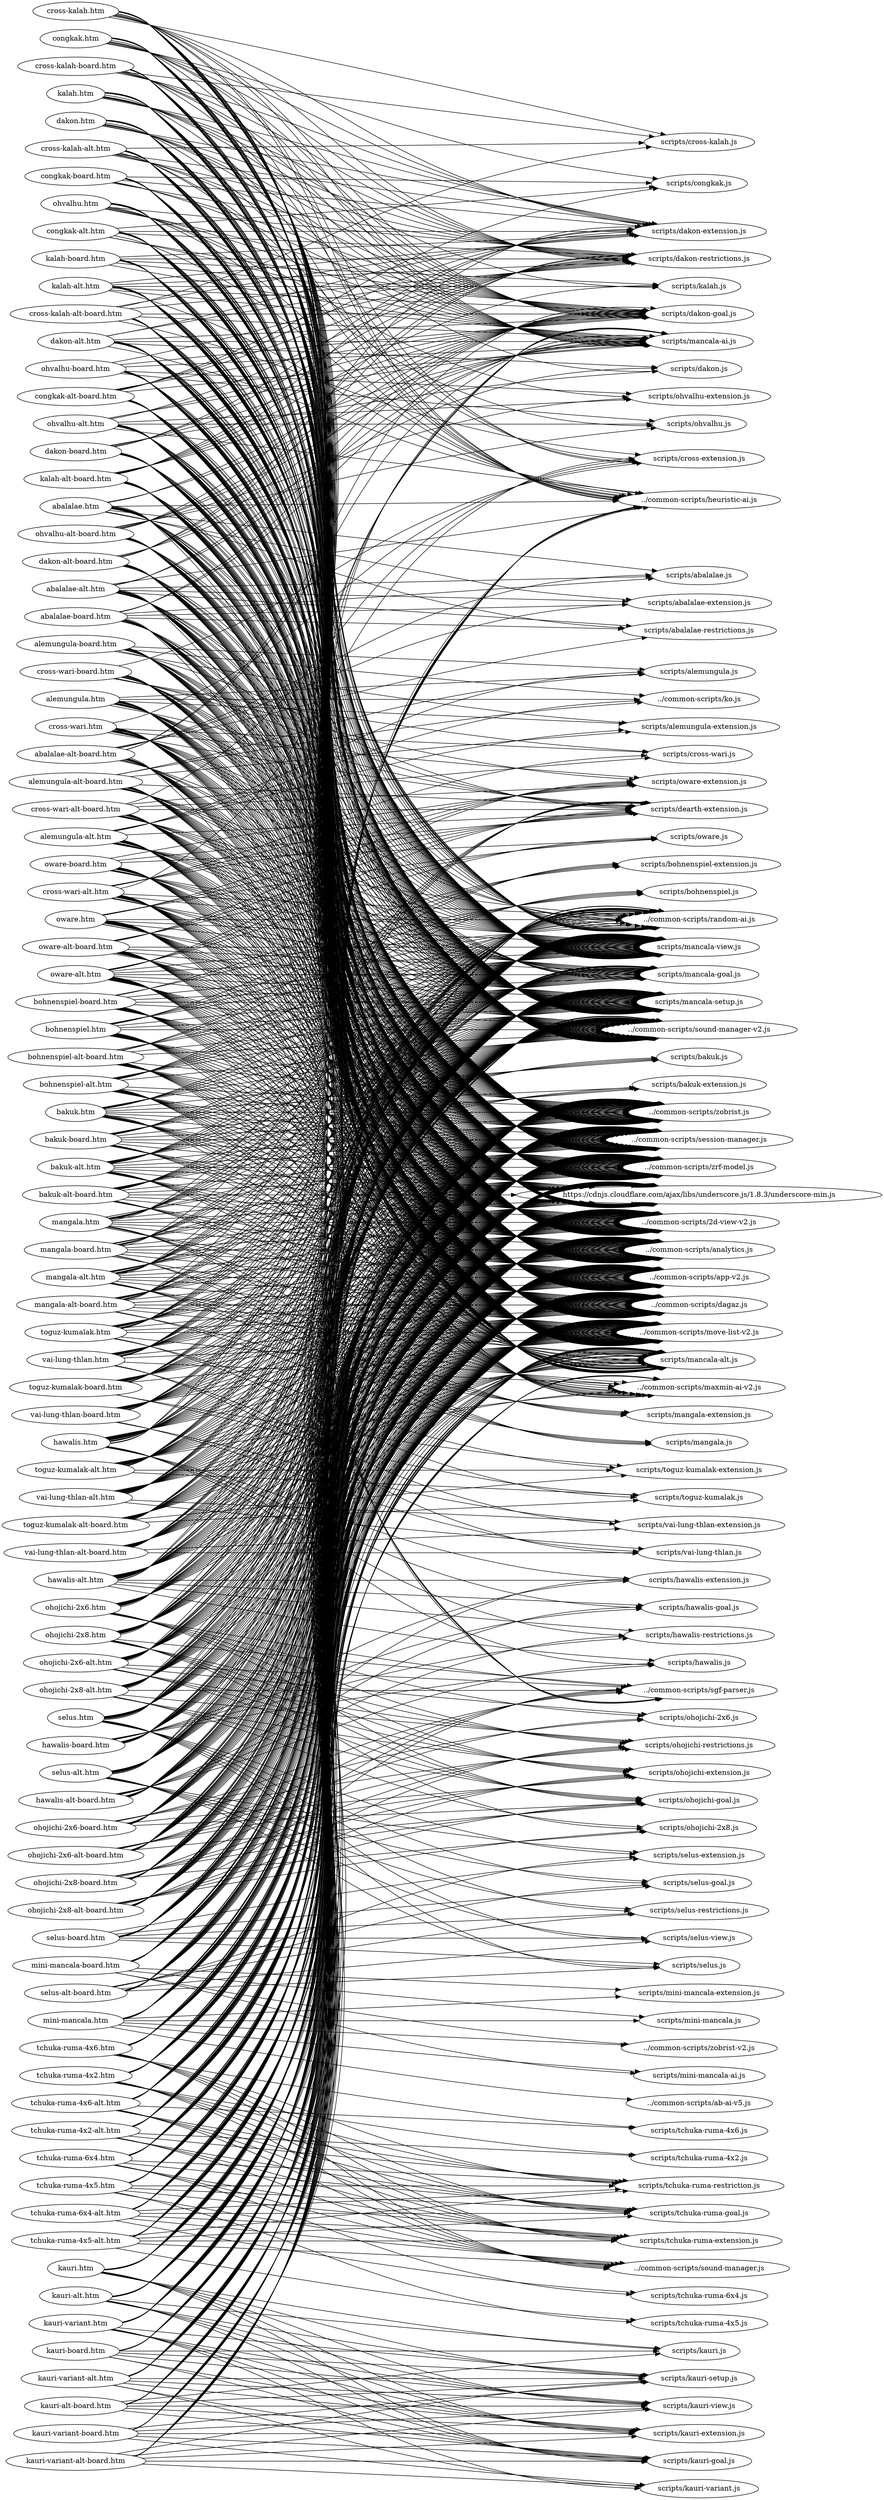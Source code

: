 digraph "graph" {
graph[ ranksep=10, rankdir = LR ];
  "abalalae-alt-board.htm" -> "../common-scripts/2d-view-v2.js";
  "abalalae-alt-board.htm" -> "../common-scripts/analytics.js";
  "abalalae-alt-board.htm" -> "../common-scripts/app-v2.js";
  "abalalae-alt-board.htm" -> "../common-scripts/dagaz.js";
  "abalalae-alt-board.htm" -> "../common-scripts/move-list-v2.js";
  "abalalae-alt-board.htm" -> "../common-scripts/session-manager.js";
  "abalalae-alt-board.htm" -> "../common-scripts/sgf-parser.js";
  "abalalae-alt-board.htm" -> "../common-scripts/sound-manager-v2.js";
  "abalalae-alt-board.htm" -> "../common-scripts/zobrist.js";
  "abalalae-alt-board.htm" -> "../common-scripts/zrf-model.js";
  "abalalae-alt-board.htm" -> "https://cdnjs.cloudflare.com/ajax/libs/underscore.js/1.8.3/underscore-min.js";
  "abalalae-alt-board.htm" -> "scripts/abalalae-extension.js";
  "abalalae-alt-board.htm" -> "scripts/abalalae-restrictions.js";
  "abalalae-alt-board.htm" -> "scripts/abalalae.js";
  "abalalae-alt-board.htm" -> "scripts/dakon-goal.js";
  "abalalae-alt-board.htm" -> "scripts/mancala-ai.js";
  "abalalae-alt-board.htm" -> "scripts/mancala-alt.js";
  "abalalae-alt-board.htm" -> "scripts/mancala-setup.js";
  "abalalae-alt-board.htm" -> "scripts/mancala-view.js";
  "abalalae-alt.htm" -> "../common-scripts/2d-view-v2.js";
  "abalalae-alt.htm" -> "../common-scripts/analytics.js";
  "abalalae-alt.htm" -> "../common-scripts/app-v2.js";
  "abalalae-alt.htm" -> "../common-scripts/dagaz.js";
  "abalalae-alt.htm" -> "../common-scripts/heuristic-ai.js";
  "abalalae-alt.htm" -> "../common-scripts/move-list-v2.js";
  "abalalae-alt.htm" -> "../common-scripts/random-ai.js";
  "abalalae-alt.htm" -> "../common-scripts/session-manager.js";
  "abalalae-alt.htm" -> "../common-scripts/sgf-parser.js";
  "abalalae-alt.htm" -> "../common-scripts/sound-manager-v2.js";
  "abalalae-alt.htm" -> "../common-scripts/zobrist.js";
  "abalalae-alt.htm" -> "../common-scripts/zrf-model.js";
  "abalalae-alt.htm" -> "https://cdnjs.cloudflare.com/ajax/libs/underscore.js/1.8.3/underscore-min.js";
  "abalalae-alt.htm" -> "scripts/abalalae-extension.js";
  "abalalae-alt.htm" -> "scripts/abalalae-restrictions.js";
  "abalalae-alt.htm" -> "scripts/abalalae.js";
  "abalalae-alt.htm" -> "scripts/dakon-goal.js";
  "abalalae-alt.htm" -> "scripts/mancala-ai.js";
  "abalalae-alt.htm" -> "scripts/mancala-alt.js";
  "abalalae-alt.htm" -> "scripts/mancala-setup.js";
  "abalalae-alt.htm" -> "scripts/mancala-view.js";
  "abalalae-board.htm" -> "../common-scripts/2d-view-v2.js";
  "abalalae-board.htm" -> "../common-scripts/analytics.js";
  "abalalae-board.htm" -> "../common-scripts/app-v2.js";
  "abalalae-board.htm" -> "../common-scripts/dagaz.js";
  "abalalae-board.htm" -> "../common-scripts/move-list-v2.js";
  "abalalae-board.htm" -> "../common-scripts/session-manager.js";
  "abalalae-board.htm" -> "../common-scripts/sgf-parser.js";
  "abalalae-board.htm" -> "../common-scripts/sound-manager-v2.js";
  "abalalae-board.htm" -> "../common-scripts/zobrist.js";
  "abalalae-board.htm" -> "../common-scripts/zrf-model.js";
  "abalalae-board.htm" -> "https://cdnjs.cloudflare.com/ajax/libs/underscore.js/1.8.3/underscore-min.js";
  "abalalae-board.htm" -> "scripts/abalalae-extension.js";
  "abalalae-board.htm" -> "scripts/abalalae-restrictions.js";
  "abalalae-board.htm" -> "scripts/abalalae.js";
  "abalalae-board.htm" -> "scripts/dakon-goal.js";
  "abalalae-board.htm" -> "scripts/mancala-ai.js";
  "abalalae-board.htm" -> "scripts/mancala-setup.js";
  "abalalae-board.htm" -> "scripts/mancala-view.js";
  "abalalae.htm" -> "../common-scripts/2d-view-v2.js";
  "abalalae.htm" -> "../common-scripts/analytics.js";
  "abalalae.htm" -> "../common-scripts/app-v2.js";
  "abalalae.htm" -> "../common-scripts/dagaz.js";
  "abalalae.htm" -> "../common-scripts/heuristic-ai.js";
  "abalalae.htm" -> "../common-scripts/move-list-v2.js";
  "abalalae.htm" -> "../common-scripts/random-ai.js";
  "abalalae.htm" -> "../common-scripts/session-manager.js";
  "abalalae.htm" -> "../common-scripts/sgf-parser.js";
  "abalalae.htm" -> "../common-scripts/sound-manager-v2.js";
  "abalalae.htm" -> "../common-scripts/zobrist.js";
  "abalalae.htm" -> "../common-scripts/zrf-model.js";
  "abalalae.htm" -> "https://cdnjs.cloudflare.com/ajax/libs/underscore.js/1.8.3/underscore-min.js";
  "abalalae.htm" -> "scripts/abalalae-extension.js";
  "abalalae.htm" -> "scripts/abalalae-restrictions.js";
  "abalalae.htm" -> "scripts/abalalae.js";
  "abalalae.htm" -> "scripts/dakon-goal.js";
  "abalalae.htm" -> "scripts/mancala-ai.js";
  "abalalae.htm" -> "scripts/mancala-setup.js";
  "abalalae.htm" -> "scripts/mancala-view.js";
  "alemungula-alt-board.htm" -> "../common-scripts/2d-view-v2.js";
  "alemungula-alt-board.htm" -> "../common-scripts/analytics.js";
  "alemungula-alt-board.htm" -> "../common-scripts/app-v2.js";
  "alemungula-alt-board.htm" -> "../common-scripts/dagaz.js";
  "alemungula-alt-board.htm" -> "../common-scripts/ko.js";
  "alemungula-alt-board.htm" -> "../common-scripts/move-list-v2.js";
  "alemungula-alt-board.htm" -> "../common-scripts/session-manager.js";
  "alemungula-alt-board.htm" -> "../common-scripts/sound-manager-v2.js";
  "alemungula-alt-board.htm" -> "../common-scripts/zobrist.js";
  "alemungula-alt-board.htm" -> "../common-scripts/zrf-model.js";
  "alemungula-alt-board.htm" -> "https://cdnjs.cloudflare.com/ajax/libs/underscore.js/1.8.3/underscore-min.js";
  "alemungula-alt-board.htm" -> "scripts/alemungula-extension.js";
  "alemungula-alt-board.htm" -> "scripts/alemungula.js";
  "alemungula-alt-board.htm" -> "scripts/dearth-extension.js";
  "alemungula-alt-board.htm" -> "scripts/mancala-alt.js";
  "alemungula-alt-board.htm" -> "scripts/mancala-goal.js";
  "alemungula-alt-board.htm" -> "scripts/mancala-setup.js";
  "alemungula-alt-board.htm" -> "scripts/mancala-view.js";
  "alemungula-alt.htm" -> "../common-scripts/2d-view-v2.js";
  "alemungula-alt.htm" -> "../common-scripts/analytics.js";
  "alemungula-alt.htm" -> "../common-scripts/app-v2.js";
  "alemungula-alt.htm" -> "../common-scripts/dagaz.js";
  "alemungula-alt.htm" -> "../common-scripts/ko.js";
  "alemungula-alt.htm" -> "../common-scripts/maxmin-ai-v2.js";
  "alemungula-alt.htm" -> "../common-scripts/move-list-v2.js";
  "alemungula-alt.htm" -> "../common-scripts/random-ai.js";
  "alemungula-alt.htm" -> "../common-scripts/session-manager.js";
  "alemungula-alt.htm" -> "../common-scripts/sound-manager-v2.js";
  "alemungula-alt.htm" -> "../common-scripts/zobrist.js";
  "alemungula-alt.htm" -> "../common-scripts/zrf-model.js";
  "alemungula-alt.htm" -> "https://cdnjs.cloudflare.com/ajax/libs/underscore.js/1.8.3/underscore-min.js";
  "alemungula-alt.htm" -> "scripts/alemungula-extension.js";
  "alemungula-alt.htm" -> "scripts/alemungula.js";
  "alemungula-alt.htm" -> "scripts/dearth-extension.js";
  "alemungula-alt.htm" -> "scripts/mancala-alt.js";
  "alemungula-alt.htm" -> "scripts/mancala-goal.js";
  "alemungula-alt.htm" -> "scripts/mancala-setup.js";
  "alemungula-alt.htm" -> "scripts/mancala-view.js";
  "alemungula-board.htm" -> "../common-scripts/2d-view-v2.js";
  "alemungula-board.htm" -> "../common-scripts/analytics.js";
  "alemungula-board.htm" -> "../common-scripts/app-v2.js";
  "alemungula-board.htm" -> "../common-scripts/dagaz.js";
  "alemungula-board.htm" -> "../common-scripts/ko.js";
  "alemungula-board.htm" -> "../common-scripts/move-list-v2.js";
  "alemungula-board.htm" -> "../common-scripts/session-manager.js";
  "alemungula-board.htm" -> "../common-scripts/sound-manager-v2.js";
  "alemungula-board.htm" -> "../common-scripts/zobrist.js";
  "alemungula-board.htm" -> "../common-scripts/zrf-model.js";
  "alemungula-board.htm" -> "https://cdnjs.cloudflare.com/ajax/libs/underscore.js/1.8.3/underscore-min.js";
  "alemungula-board.htm" -> "scripts/alemungula-extension.js";
  "alemungula-board.htm" -> "scripts/alemungula.js";
  "alemungula-board.htm" -> "scripts/dearth-extension.js";
  "alemungula-board.htm" -> "scripts/mancala-goal.js";
  "alemungula-board.htm" -> "scripts/mancala-setup.js";
  "alemungula-board.htm" -> "scripts/mancala-view.js";
  "alemungula.htm" -> "../common-scripts/2d-view-v2.js";
  "alemungula.htm" -> "../common-scripts/analytics.js";
  "alemungula.htm" -> "../common-scripts/app-v2.js";
  "alemungula.htm" -> "../common-scripts/dagaz.js";
  "alemungula.htm" -> "../common-scripts/ko.js";
  "alemungula.htm" -> "../common-scripts/maxmin-ai-v2.js";
  "alemungula.htm" -> "../common-scripts/move-list-v2.js";
  "alemungula.htm" -> "../common-scripts/random-ai.js";
  "alemungula.htm" -> "../common-scripts/session-manager.js";
  "alemungula.htm" -> "../common-scripts/sound-manager-v2.js";
  "alemungula.htm" -> "../common-scripts/zobrist.js";
  "alemungula.htm" -> "../common-scripts/zrf-model.js";
  "alemungula.htm" -> "https://cdnjs.cloudflare.com/ajax/libs/underscore.js/1.8.3/underscore-min.js";
  "alemungula.htm" -> "scripts/alemungula-extension.js";
  "alemungula.htm" -> "scripts/alemungula.js";
  "alemungula.htm" -> "scripts/dearth-extension.js";
  "alemungula.htm" -> "scripts/mancala-goal.js";
  "alemungula.htm" -> "scripts/mancala-setup.js";
  "alemungula.htm" -> "scripts/mancala-view.js";
  "bakuk-alt-board.htm" -> "../common-scripts/2d-view-v2.js";
  "bakuk-alt-board.htm" -> "../common-scripts/analytics.js";
  "bakuk-alt-board.htm" -> "../common-scripts/app-v2.js";
  "bakuk-alt-board.htm" -> "../common-scripts/dagaz.js";
  "bakuk-alt-board.htm" -> "../common-scripts/move-list-v2.js";
  "bakuk-alt-board.htm" -> "../common-scripts/session-manager.js";
  "bakuk-alt-board.htm" -> "../common-scripts/sound-manager-v2.js";
  "bakuk-alt-board.htm" -> "../common-scripts/zobrist.js";
  "bakuk-alt-board.htm" -> "../common-scripts/zrf-model.js";
  "bakuk-alt-board.htm" -> "https://cdnjs.cloudflare.com/ajax/libs/underscore.js/1.8.3/underscore-min.js";
  "bakuk-alt-board.htm" -> "scripts/bakuk-extension.js";
  "bakuk-alt-board.htm" -> "scripts/bakuk.js";
  "bakuk-alt-board.htm" -> "scripts/mancala-alt.js";
  "bakuk-alt-board.htm" -> "scripts/mancala-goal.js";
  "bakuk-alt-board.htm" -> "scripts/mancala-setup.js";
  "bakuk-alt-board.htm" -> "scripts/mancala-view.js";
  "bakuk-alt.htm" -> "../common-scripts/2d-view-v2.js";
  "bakuk-alt.htm" -> "../common-scripts/analytics.js";
  "bakuk-alt.htm" -> "../common-scripts/app-v2.js";
  "bakuk-alt.htm" -> "../common-scripts/dagaz.js";
  "bakuk-alt.htm" -> "../common-scripts/maxmin-ai-v2.js";
  "bakuk-alt.htm" -> "../common-scripts/move-list-v2.js";
  "bakuk-alt.htm" -> "../common-scripts/random-ai.js";
  "bakuk-alt.htm" -> "../common-scripts/session-manager.js";
  "bakuk-alt.htm" -> "../common-scripts/sound-manager-v2.js";
  "bakuk-alt.htm" -> "../common-scripts/zobrist.js";
  "bakuk-alt.htm" -> "../common-scripts/zrf-model.js";
  "bakuk-alt.htm" -> "https://cdnjs.cloudflare.com/ajax/libs/underscore.js/1.8.3/underscore-min.js";
  "bakuk-alt.htm" -> "scripts/bakuk-extension.js";
  "bakuk-alt.htm" -> "scripts/bakuk.js";
  "bakuk-alt.htm" -> "scripts/mancala-alt.js";
  "bakuk-alt.htm" -> "scripts/mancala-goal.js";
  "bakuk-alt.htm" -> "scripts/mancala-setup.js";
  "bakuk-alt.htm" -> "scripts/mancala-view.js";
  "bakuk-board.htm" -> "../common-scripts/2d-view-v2.js";
  "bakuk-board.htm" -> "../common-scripts/analytics.js";
  "bakuk-board.htm" -> "../common-scripts/app-v2.js";
  "bakuk-board.htm" -> "../common-scripts/dagaz.js";
  "bakuk-board.htm" -> "../common-scripts/move-list-v2.js";
  "bakuk-board.htm" -> "../common-scripts/session-manager.js";
  "bakuk-board.htm" -> "../common-scripts/sound-manager-v2.js";
  "bakuk-board.htm" -> "../common-scripts/zobrist.js";
  "bakuk-board.htm" -> "../common-scripts/zrf-model.js";
  "bakuk-board.htm" -> "https://cdnjs.cloudflare.com/ajax/libs/underscore.js/1.8.3/underscore-min.js";
  "bakuk-board.htm" -> "scripts/bakuk-extension.js";
  "bakuk-board.htm" -> "scripts/bakuk.js";
  "bakuk-board.htm" -> "scripts/mancala-goal.js";
  "bakuk-board.htm" -> "scripts/mancala-setup.js";
  "bakuk-board.htm" -> "scripts/mancala-view.js";
  "bakuk.htm" -> "../common-scripts/2d-view-v2.js";
  "bakuk.htm" -> "../common-scripts/analytics.js";
  "bakuk.htm" -> "../common-scripts/app-v2.js";
  "bakuk.htm" -> "../common-scripts/dagaz.js";
  "bakuk.htm" -> "../common-scripts/maxmin-ai-v2.js";
  "bakuk.htm" -> "../common-scripts/move-list-v2.js";
  "bakuk.htm" -> "../common-scripts/random-ai.js";
  "bakuk.htm" -> "../common-scripts/session-manager.js";
  "bakuk.htm" -> "../common-scripts/sound-manager-v2.js";
  "bakuk.htm" -> "../common-scripts/zobrist.js";
  "bakuk.htm" -> "../common-scripts/zrf-model.js";
  "bakuk.htm" -> "https://cdnjs.cloudflare.com/ajax/libs/underscore.js/1.8.3/underscore-min.js";
  "bakuk.htm" -> "scripts/bakuk-extension.js";
  "bakuk.htm" -> "scripts/bakuk.js";
  "bakuk.htm" -> "scripts/mancala-goal.js";
  "bakuk.htm" -> "scripts/mancala-setup.js";
  "bakuk.htm" -> "scripts/mancala-view.js";
  "bohnenspiel-alt-board.htm" -> "../common-scripts/2d-view-v2.js";
  "bohnenspiel-alt-board.htm" -> "../common-scripts/analytics.js";
  "bohnenspiel-alt-board.htm" -> "../common-scripts/app-v2.js";
  "bohnenspiel-alt-board.htm" -> "../common-scripts/dagaz.js";
  "bohnenspiel-alt-board.htm" -> "../common-scripts/move-list-v2.js";
  "bohnenspiel-alt-board.htm" -> "../common-scripts/session-manager.js";
  "bohnenspiel-alt-board.htm" -> "../common-scripts/sound-manager-v2.js";
  "bohnenspiel-alt-board.htm" -> "../common-scripts/zobrist.js";
  "bohnenspiel-alt-board.htm" -> "../common-scripts/zrf-model.js";
  "bohnenspiel-alt-board.htm" -> "https://cdnjs.cloudflare.com/ajax/libs/underscore.js/1.8.3/underscore-min.js";
  "bohnenspiel-alt-board.htm" -> "scripts/bohnenspiel-extension.js";
  "bohnenspiel-alt-board.htm" -> "scripts/bohnenspiel.js";
  "bohnenspiel-alt-board.htm" -> "scripts/mancala-alt.js";
  "bohnenspiel-alt-board.htm" -> "scripts/mancala-goal.js";
  "bohnenspiel-alt-board.htm" -> "scripts/mancala-setup.js";
  "bohnenspiel-alt-board.htm" -> "scripts/mancala-view.js";
  "bohnenspiel-alt.htm" -> "../common-scripts/2d-view-v2.js";
  "bohnenspiel-alt.htm" -> "../common-scripts/analytics.js";
  "bohnenspiel-alt.htm" -> "../common-scripts/app-v2.js";
  "bohnenspiel-alt.htm" -> "../common-scripts/dagaz.js";
  "bohnenspiel-alt.htm" -> "../common-scripts/maxmin-ai-v2.js";
  "bohnenspiel-alt.htm" -> "../common-scripts/move-list-v2.js";
  "bohnenspiel-alt.htm" -> "../common-scripts/random-ai.js";
  "bohnenspiel-alt.htm" -> "../common-scripts/session-manager.js";
  "bohnenspiel-alt.htm" -> "../common-scripts/sound-manager-v2.js";
  "bohnenspiel-alt.htm" -> "../common-scripts/zobrist.js";
  "bohnenspiel-alt.htm" -> "../common-scripts/zrf-model.js";
  "bohnenspiel-alt.htm" -> "https://cdnjs.cloudflare.com/ajax/libs/underscore.js/1.8.3/underscore-min.js";
  "bohnenspiel-alt.htm" -> "scripts/bohnenspiel-extension.js";
  "bohnenspiel-alt.htm" -> "scripts/bohnenspiel.js";
  "bohnenspiel-alt.htm" -> "scripts/mancala-alt.js";
  "bohnenspiel-alt.htm" -> "scripts/mancala-goal.js";
  "bohnenspiel-alt.htm" -> "scripts/mancala-setup.js";
  "bohnenspiel-alt.htm" -> "scripts/mancala-view.js";
  "bohnenspiel-board.htm" -> "../common-scripts/2d-view-v2.js";
  "bohnenspiel-board.htm" -> "../common-scripts/analytics.js";
  "bohnenspiel-board.htm" -> "../common-scripts/app-v2.js";
  "bohnenspiel-board.htm" -> "../common-scripts/dagaz.js";
  "bohnenspiel-board.htm" -> "../common-scripts/move-list-v2.js";
  "bohnenspiel-board.htm" -> "../common-scripts/session-manager.js";
  "bohnenspiel-board.htm" -> "../common-scripts/sound-manager-v2.js";
  "bohnenspiel-board.htm" -> "../common-scripts/zobrist.js";
  "bohnenspiel-board.htm" -> "../common-scripts/zrf-model.js";
  "bohnenspiel-board.htm" -> "https://cdnjs.cloudflare.com/ajax/libs/underscore.js/1.8.3/underscore-min.js";
  "bohnenspiel-board.htm" -> "scripts/bohnenspiel-extension.js";
  "bohnenspiel-board.htm" -> "scripts/bohnenspiel.js";
  "bohnenspiel-board.htm" -> "scripts/mancala-goal.js";
  "bohnenspiel-board.htm" -> "scripts/mancala-setup.js";
  "bohnenspiel-board.htm" -> "scripts/mancala-view.js";
  "bohnenspiel.htm" -> "../common-scripts/2d-view-v2.js";
  "bohnenspiel.htm" -> "../common-scripts/analytics.js";
  "bohnenspiel.htm" -> "../common-scripts/app-v2.js";
  "bohnenspiel.htm" -> "../common-scripts/dagaz.js";
  "bohnenspiel.htm" -> "../common-scripts/maxmin-ai-v2.js";
  "bohnenspiel.htm" -> "../common-scripts/move-list-v2.js";
  "bohnenspiel.htm" -> "../common-scripts/random-ai.js";
  "bohnenspiel.htm" -> "../common-scripts/session-manager.js";
  "bohnenspiel.htm" -> "../common-scripts/sound-manager-v2.js";
  "bohnenspiel.htm" -> "../common-scripts/zobrist.js";
  "bohnenspiel.htm" -> "../common-scripts/zrf-model.js";
  "bohnenspiel.htm" -> "https://cdnjs.cloudflare.com/ajax/libs/underscore.js/1.8.3/underscore-min.js";
  "bohnenspiel.htm" -> "scripts/bohnenspiel-extension.js";
  "bohnenspiel.htm" -> "scripts/bohnenspiel.js";
  "bohnenspiel.htm" -> "scripts/mancala-goal.js";
  "bohnenspiel.htm" -> "scripts/mancala-setup.js";
  "bohnenspiel.htm" -> "scripts/mancala-view.js";
  "congkak-alt-board.htm" -> "../common-scripts/2d-view-v2.js";
  "congkak-alt-board.htm" -> "../common-scripts/analytics.js";
  "congkak-alt-board.htm" -> "../common-scripts/app-v2.js";
  "congkak-alt-board.htm" -> "../common-scripts/dagaz.js";
  "congkak-alt-board.htm" -> "../common-scripts/move-list-v2.js";
  "congkak-alt-board.htm" -> "../common-scripts/session-manager.js";
  "congkak-alt-board.htm" -> "../common-scripts/sound-manager-v2.js";
  "congkak-alt-board.htm" -> "../common-scripts/zobrist.js";
  "congkak-alt-board.htm" -> "../common-scripts/zrf-model.js";
  "congkak-alt-board.htm" -> "https://cdnjs.cloudflare.com/ajax/libs/underscore.js/1.8.3/underscore-min.js";
  "congkak-alt-board.htm" -> "scripts/congkak.js";
  "congkak-alt-board.htm" -> "scripts/dakon-extension.js";
  "congkak-alt-board.htm" -> "scripts/dakon-goal.js";
  "congkak-alt-board.htm" -> "scripts/dakon-restrictions.js";
  "congkak-alt-board.htm" -> "scripts/mancala-ai.js";
  "congkak-alt-board.htm" -> "scripts/mancala-alt.js";
  "congkak-alt-board.htm" -> "scripts/mancala-setup.js";
  "congkak-alt-board.htm" -> "scripts/mancala-view.js";
  "congkak-alt.htm" -> "../common-scripts/2d-view-v2.js";
  "congkak-alt.htm" -> "../common-scripts/analytics.js";
  "congkak-alt.htm" -> "../common-scripts/app-v2.js";
  "congkak-alt.htm" -> "../common-scripts/dagaz.js";
  "congkak-alt.htm" -> "../common-scripts/heuristic-ai.js";
  "congkak-alt.htm" -> "../common-scripts/move-list-v2.js";
  "congkak-alt.htm" -> "../common-scripts/random-ai.js";
  "congkak-alt.htm" -> "../common-scripts/session-manager.js";
  "congkak-alt.htm" -> "../common-scripts/sound-manager-v2.js";
  "congkak-alt.htm" -> "../common-scripts/zobrist.js";
  "congkak-alt.htm" -> "../common-scripts/zrf-model.js";
  "congkak-alt.htm" -> "https://cdnjs.cloudflare.com/ajax/libs/underscore.js/1.8.3/underscore-min.js";
  "congkak-alt.htm" -> "scripts/congkak.js";
  "congkak-alt.htm" -> "scripts/dakon-extension.js";
  "congkak-alt.htm" -> "scripts/dakon-goal.js";
  "congkak-alt.htm" -> "scripts/dakon-restrictions.js";
  "congkak-alt.htm" -> "scripts/mancala-ai.js";
  "congkak-alt.htm" -> "scripts/mancala-alt.js";
  "congkak-alt.htm" -> "scripts/mancala-setup.js";
  "congkak-alt.htm" -> "scripts/mancala-view.js";
  "congkak-board.htm" -> "../common-scripts/2d-view-v2.js";
  "congkak-board.htm" -> "../common-scripts/analytics.js";
  "congkak-board.htm" -> "../common-scripts/app-v2.js";
  "congkak-board.htm" -> "../common-scripts/dagaz.js";
  "congkak-board.htm" -> "../common-scripts/move-list-v2.js";
  "congkak-board.htm" -> "../common-scripts/session-manager.js";
  "congkak-board.htm" -> "../common-scripts/sound-manager-v2.js";
  "congkak-board.htm" -> "../common-scripts/zobrist.js";
  "congkak-board.htm" -> "../common-scripts/zrf-model.js";
  "congkak-board.htm" -> "https://cdnjs.cloudflare.com/ajax/libs/underscore.js/1.8.3/underscore-min.js";
  "congkak-board.htm" -> "scripts/congkak.js";
  "congkak-board.htm" -> "scripts/dakon-extension.js";
  "congkak-board.htm" -> "scripts/dakon-goal.js";
  "congkak-board.htm" -> "scripts/dakon-restrictions.js";
  "congkak-board.htm" -> "scripts/mancala-ai.js";
  "congkak-board.htm" -> "scripts/mancala-setup.js";
  "congkak-board.htm" -> "scripts/mancala-view.js";
  "congkak.htm" -> "../common-scripts/2d-view-v2.js";
  "congkak.htm" -> "../common-scripts/analytics.js";
  "congkak.htm" -> "../common-scripts/app-v2.js";
  "congkak.htm" -> "../common-scripts/dagaz.js";
  "congkak.htm" -> "../common-scripts/heuristic-ai.js";
  "congkak.htm" -> "../common-scripts/move-list-v2.js";
  "congkak.htm" -> "../common-scripts/random-ai.js";
  "congkak.htm" -> "../common-scripts/session-manager.js";
  "congkak.htm" -> "../common-scripts/sound-manager-v2.js";
  "congkak.htm" -> "../common-scripts/zobrist.js";
  "congkak.htm" -> "../common-scripts/zrf-model.js";
  "congkak.htm" -> "https://cdnjs.cloudflare.com/ajax/libs/underscore.js/1.8.3/underscore-min.js";
  "congkak.htm" -> "scripts/congkak.js";
  "congkak.htm" -> "scripts/dakon-extension.js";
  "congkak.htm" -> "scripts/dakon-goal.js";
  "congkak.htm" -> "scripts/dakon-restrictions.js";
  "congkak.htm" -> "scripts/mancala-ai.js";
  "congkak.htm" -> "scripts/mancala-setup.js";
  "congkak.htm" -> "scripts/mancala-view.js";
  "cross-kalah-alt-board.htm" -> "../common-scripts/2d-view-v2.js";
  "cross-kalah-alt-board.htm" -> "../common-scripts/analytics.js";
  "cross-kalah-alt-board.htm" -> "../common-scripts/app-v2.js";
  "cross-kalah-alt-board.htm" -> "../common-scripts/dagaz.js";
  "cross-kalah-alt-board.htm" -> "../common-scripts/move-list-v2.js";
  "cross-kalah-alt-board.htm" -> "../common-scripts/session-manager.js";
  "cross-kalah-alt-board.htm" -> "../common-scripts/sound-manager-v2.js";
  "cross-kalah-alt-board.htm" -> "../common-scripts/zobrist.js";
  "cross-kalah-alt-board.htm" -> "../common-scripts/zrf-model.js";
  "cross-kalah-alt-board.htm" -> "https://cdnjs.cloudflare.com/ajax/libs/underscore.js/1.8.3/underscore-min.js";
  "cross-kalah-alt-board.htm" -> "scripts/cross-extension.js";
  "cross-kalah-alt-board.htm" -> "scripts/cross-kalah.js";
  "cross-kalah-alt-board.htm" -> "scripts/dakon-extension.js";
  "cross-kalah-alt-board.htm" -> "scripts/dakon-goal.js";
  "cross-kalah-alt-board.htm" -> "scripts/dakon-restrictions.js";
  "cross-kalah-alt-board.htm" -> "scripts/mancala-ai.js";
  "cross-kalah-alt-board.htm" -> "scripts/mancala-alt.js";
  "cross-kalah-alt-board.htm" -> "scripts/mancala-setup.js";
  "cross-kalah-alt-board.htm" -> "scripts/mancala-view.js";
  "cross-kalah-alt.htm" -> "../common-scripts/2d-view-v2.js";
  "cross-kalah-alt.htm" -> "../common-scripts/analytics.js";
  "cross-kalah-alt.htm" -> "../common-scripts/app-v2.js";
  "cross-kalah-alt.htm" -> "../common-scripts/dagaz.js";
  "cross-kalah-alt.htm" -> "../common-scripts/heuristic-ai.js";
  "cross-kalah-alt.htm" -> "../common-scripts/move-list-v2.js";
  "cross-kalah-alt.htm" -> "../common-scripts/random-ai.js";
  "cross-kalah-alt.htm" -> "../common-scripts/session-manager.js";
  "cross-kalah-alt.htm" -> "../common-scripts/sound-manager-v2.js";
  "cross-kalah-alt.htm" -> "../common-scripts/zobrist.js";
  "cross-kalah-alt.htm" -> "../common-scripts/zrf-model.js";
  "cross-kalah-alt.htm" -> "https://cdnjs.cloudflare.com/ajax/libs/underscore.js/1.8.3/underscore-min.js";
  "cross-kalah-alt.htm" -> "scripts/cross-extension.js";
  "cross-kalah-alt.htm" -> "scripts/cross-kalah.js";
  "cross-kalah-alt.htm" -> "scripts/dakon-extension.js";
  "cross-kalah-alt.htm" -> "scripts/dakon-goal.js";
  "cross-kalah-alt.htm" -> "scripts/dakon-restrictions.js";
  "cross-kalah-alt.htm" -> "scripts/mancala-ai.js";
  "cross-kalah-alt.htm" -> "scripts/mancala-alt.js";
  "cross-kalah-alt.htm" -> "scripts/mancala-setup.js";
  "cross-kalah-alt.htm" -> "scripts/mancala-view.js";
  "cross-kalah-board.htm" -> "../common-scripts/2d-view-v2.js";
  "cross-kalah-board.htm" -> "../common-scripts/analytics.js";
  "cross-kalah-board.htm" -> "../common-scripts/app-v2.js";
  "cross-kalah-board.htm" -> "../common-scripts/dagaz.js";
  "cross-kalah-board.htm" -> "../common-scripts/move-list-v2.js";
  "cross-kalah-board.htm" -> "../common-scripts/session-manager.js";
  "cross-kalah-board.htm" -> "../common-scripts/sound-manager-v2.js";
  "cross-kalah-board.htm" -> "../common-scripts/zobrist.js";
  "cross-kalah-board.htm" -> "../common-scripts/zrf-model.js";
  "cross-kalah-board.htm" -> "https://cdnjs.cloudflare.com/ajax/libs/underscore.js/1.8.3/underscore-min.js";
  "cross-kalah-board.htm" -> "scripts/cross-extension.js";
  "cross-kalah-board.htm" -> "scripts/cross-kalah.js";
  "cross-kalah-board.htm" -> "scripts/dakon-extension.js";
  "cross-kalah-board.htm" -> "scripts/dakon-goal.js";
  "cross-kalah-board.htm" -> "scripts/dakon-restrictions.js";
  "cross-kalah-board.htm" -> "scripts/mancala-ai.js";
  "cross-kalah-board.htm" -> "scripts/mancala-setup.js";
  "cross-kalah-board.htm" -> "scripts/mancala-view.js";
  "cross-kalah.htm" -> "../common-scripts/2d-view-v2.js";
  "cross-kalah.htm" -> "../common-scripts/analytics.js";
  "cross-kalah.htm" -> "../common-scripts/app-v2.js";
  "cross-kalah.htm" -> "../common-scripts/dagaz.js";
  "cross-kalah.htm" -> "../common-scripts/heuristic-ai.js";
  "cross-kalah.htm" -> "../common-scripts/move-list-v2.js";
  "cross-kalah.htm" -> "../common-scripts/random-ai.js";
  "cross-kalah.htm" -> "../common-scripts/session-manager.js";
  "cross-kalah.htm" -> "../common-scripts/sound-manager-v2.js";
  "cross-kalah.htm" -> "../common-scripts/zobrist.js";
  "cross-kalah.htm" -> "../common-scripts/zrf-model.js";
  "cross-kalah.htm" -> "https://cdnjs.cloudflare.com/ajax/libs/underscore.js/1.8.3/underscore-min.js";
  "cross-kalah.htm" -> "scripts/cross-extension.js";
  "cross-kalah.htm" -> "scripts/cross-kalah.js";
  "cross-kalah.htm" -> "scripts/dakon-extension.js";
  "cross-kalah.htm" -> "scripts/dakon-goal.js";
  "cross-kalah.htm" -> "scripts/dakon-restrictions.js";
  "cross-kalah.htm" -> "scripts/mancala-ai.js";
  "cross-kalah.htm" -> "scripts/mancala-setup.js";
  "cross-kalah.htm" -> "scripts/mancala-view.js";
  "cross-wari-alt-board.htm" -> "../common-scripts/2d-view-v2.js";
  "cross-wari-alt-board.htm" -> "../common-scripts/analytics.js";
  "cross-wari-alt-board.htm" -> "../common-scripts/app-v2.js";
  "cross-wari-alt-board.htm" -> "../common-scripts/dagaz.js";
  "cross-wari-alt-board.htm" -> "../common-scripts/move-list-v2.js";
  "cross-wari-alt-board.htm" -> "../common-scripts/session-manager.js";
  "cross-wari-alt-board.htm" -> "../common-scripts/sound-manager-v2.js";
  "cross-wari-alt-board.htm" -> "../common-scripts/zobrist.js";
  "cross-wari-alt-board.htm" -> "../common-scripts/zrf-model.js";
  "cross-wari-alt-board.htm" -> "https://cdnjs.cloudflare.com/ajax/libs/underscore.js/1.8.3/underscore-min.js";
  "cross-wari-alt-board.htm" -> "scripts/cross-extension.js";
  "cross-wari-alt-board.htm" -> "scripts/cross-wari.js";
  "cross-wari-alt-board.htm" -> "scripts/dearth-extension.js";
  "cross-wari-alt-board.htm" -> "scripts/mancala-alt.js";
  "cross-wari-alt-board.htm" -> "scripts/mancala-goal.js";
  "cross-wari-alt-board.htm" -> "scripts/mancala-setup.js";
  "cross-wari-alt-board.htm" -> "scripts/mancala-view.js";
  "cross-wari-alt-board.htm" -> "scripts/oware-extension.js";
  "cross-wari-alt.htm" -> "../common-scripts/2d-view-v2.js";
  "cross-wari-alt.htm" -> "../common-scripts/analytics.js";
  "cross-wari-alt.htm" -> "../common-scripts/app-v2.js";
  "cross-wari-alt.htm" -> "../common-scripts/dagaz.js";
  "cross-wari-alt.htm" -> "../common-scripts/maxmin-ai-v2.js";
  "cross-wari-alt.htm" -> "../common-scripts/move-list-v2.js";
  "cross-wari-alt.htm" -> "../common-scripts/random-ai.js";
  "cross-wari-alt.htm" -> "../common-scripts/session-manager.js";
  "cross-wari-alt.htm" -> "../common-scripts/sound-manager-v2.js";
  "cross-wari-alt.htm" -> "../common-scripts/zobrist.js";
  "cross-wari-alt.htm" -> "../common-scripts/zrf-model.js";
  "cross-wari-alt.htm" -> "https://cdnjs.cloudflare.com/ajax/libs/underscore.js/1.8.3/underscore-min.js";
  "cross-wari-alt.htm" -> "scripts/cross-extension.js";
  "cross-wari-alt.htm" -> "scripts/cross-wari.js";
  "cross-wari-alt.htm" -> "scripts/dearth-extension.js";
  "cross-wari-alt.htm" -> "scripts/mancala-alt.js";
  "cross-wari-alt.htm" -> "scripts/mancala-goal.js";
  "cross-wari-alt.htm" -> "scripts/mancala-setup.js";
  "cross-wari-alt.htm" -> "scripts/mancala-view.js";
  "cross-wari-alt.htm" -> "scripts/oware-extension.js";
  "cross-wari-board.htm" -> "../common-scripts/2d-view-v2.js";
  "cross-wari-board.htm" -> "../common-scripts/analytics.js";
  "cross-wari-board.htm" -> "../common-scripts/app-v2.js";
  "cross-wari-board.htm" -> "../common-scripts/dagaz.js";
  "cross-wari-board.htm" -> "../common-scripts/move-list-v2.js";
  "cross-wari-board.htm" -> "../common-scripts/session-manager.js";
  "cross-wari-board.htm" -> "../common-scripts/sound-manager-v2.js";
  "cross-wari-board.htm" -> "../common-scripts/zobrist.js";
  "cross-wari-board.htm" -> "../common-scripts/zrf-model.js";
  "cross-wari-board.htm" -> "https://cdnjs.cloudflare.com/ajax/libs/underscore.js/1.8.3/underscore-min.js";
  "cross-wari-board.htm" -> "scripts/cross-extension.js";
  "cross-wari-board.htm" -> "scripts/cross-wari.js";
  "cross-wari-board.htm" -> "scripts/dearth-extension.js";
  "cross-wari-board.htm" -> "scripts/mancala-goal.js";
  "cross-wari-board.htm" -> "scripts/mancala-setup.js";
  "cross-wari-board.htm" -> "scripts/mancala-view.js";
  "cross-wari-board.htm" -> "scripts/oware-extension.js";
  "cross-wari.htm" -> "../common-scripts/2d-view-v2.js";
  "cross-wari.htm" -> "../common-scripts/analytics.js";
  "cross-wari.htm" -> "../common-scripts/app-v2.js";
  "cross-wari.htm" -> "../common-scripts/dagaz.js";
  "cross-wari.htm" -> "../common-scripts/maxmin-ai-v2.js";
  "cross-wari.htm" -> "../common-scripts/move-list-v2.js";
  "cross-wari.htm" -> "../common-scripts/random-ai.js";
  "cross-wari.htm" -> "../common-scripts/session-manager.js";
  "cross-wari.htm" -> "../common-scripts/sound-manager-v2.js";
  "cross-wari.htm" -> "../common-scripts/zobrist.js";
  "cross-wari.htm" -> "../common-scripts/zrf-model.js";
  "cross-wari.htm" -> "https://cdnjs.cloudflare.com/ajax/libs/underscore.js/1.8.3/underscore-min.js";
  "cross-wari.htm" -> "scripts/cross-extension.js";
  "cross-wari.htm" -> "scripts/cross-wari.js";
  "cross-wari.htm" -> "scripts/dearth-extension.js";
  "cross-wari.htm" -> "scripts/mancala-goal.js";
  "cross-wari.htm" -> "scripts/mancala-setup.js";
  "cross-wari.htm" -> "scripts/mancala-view.js";
  "cross-wari.htm" -> "scripts/oware-extension.js";
  "dakon-alt-board.htm" -> "../common-scripts/2d-view-v2.js";
  "dakon-alt-board.htm" -> "../common-scripts/analytics.js";
  "dakon-alt-board.htm" -> "../common-scripts/app-v2.js";
  "dakon-alt-board.htm" -> "../common-scripts/dagaz.js";
  "dakon-alt-board.htm" -> "../common-scripts/move-list-v2.js";
  "dakon-alt-board.htm" -> "../common-scripts/session-manager.js";
  "dakon-alt-board.htm" -> "../common-scripts/sound-manager-v2.js";
  "dakon-alt-board.htm" -> "../common-scripts/zobrist.js";
  "dakon-alt-board.htm" -> "../common-scripts/zrf-model.js";
  "dakon-alt-board.htm" -> "https://cdnjs.cloudflare.com/ajax/libs/underscore.js/1.8.3/underscore-min.js";
  "dakon-alt-board.htm" -> "scripts/dakon-extension.js";
  "dakon-alt-board.htm" -> "scripts/dakon-goal.js";
  "dakon-alt-board.htm" -> "scripts/dakon-restrictions.js";
  "dakon-alt-board.htm" -> "scripts/dakon.js";
  "dakon-alt-board.htm" -> "scripts/mancala-alt.js";
  "dakon-alt-board.htm" -> "scripts/mancala-setup.js";
  "dakon-alt-board.htm" -> "scripts/mancala-view.js";
  "dakon-alt.htm" -> "../common-scripts/2d-view-v2.js";
  "dakon-alt.htm" -> "../common-scripts/analytics.js";
  "dakon-alt.htm" -> "../common-scripts/app-v2.js";
  "dakon-alt.htm" -> "../common-scripts/dagaz.js";
  "dakon-alt.htm" -> "../common-scripts/heuristic-ai.js";
  "dakon-alt.htm" -> "../common-scripts/move-list-v2.js";
  "dakon-alt.htm" -> "../common-scripts/random-ai.js";
  "dakon-alt.htm" -> "../common-scripts/session-manager.js";
  "dakon-alt.htm" -> "../common-scripts/sound-manager-v2.js";
  "dakon-alt.htm" -> "../common-scripts/zobrist.js";
  "dakon-alt.htm" -> "../common-scripts/zrf-model.js";
  "dakon-alt.htm" -> "https://cdnjs.cloudflare.com/ajax/libs/underscore.js/1.8.3/underscore-min.js";
  "dakon-alt.htm" -> "scripts/dakon-extension.js";
  "dakon-alt.htm" -> "scripts/dakon-goal.js";
  "dakon-alt.htm" -> "scripts/dakon-restrictions.js";
  "dakon-alt.htm" -> "scripts/dakon.js";
  "dakon-alt.htm" -> "scripts/mancala-ai.js";
  "dakon-alt.htm" -> "scripts/mancala-alt.js";
  "dakon-alt.htm" -> "scripts/mancala-setup.js";
  "dakon-alt.htm" -> "scripts/mancala-view.js";
  "dakon-board.htm" -> "../common-scripts/2d-view-v2.js";
  "dakon-board.htm" -> "../common-scripts/analytics.js";
  "dakon-board.htm" -> "../common-scripts/app-v2.js";
  "dakon-board.htm" -> "../common-scripts/dagaz.js";
  "dakon-board.htm" -> "../common-scripts/move-list-v2.js";
  "dakon-board.htm" -> "../common-scripts/session-manager.js";
  "dakon-board.htm" -> "../common-scripts/sound-manager-v2.js";
  "dakon-board.htm" -> "../common-scripts/zobrist.js";
  "dakon-board.htm" -> "../common-scripts/zrf-model.js";
  "dakon-board.htm" -> "https://cdnjs.cloudflare.com/ajax/libs/underscore.js/1.8.3/underscore-min.js";
  "dakon-board.htm" -> "scripts/dakon-extension.js";
  "dakon-board.htm" -> "scripts/dakon-goal.js";
  "dakon-board.htm" -> "scripts/dakon-restrictions.js";
  "dakon-board.htm" -> "scripts/dakon.js";
  "dakon-board.htm" -> "scripts/mancala-setup.js";
  "dakon-board.htm" -> "scripts/mancala-view.js";
  "dakon.htm" -> "../common-scripts/2d-view-v2.js";
  "dakon.htm" -> "../common-scripts/analytics.js";
  "dakon.htm" -> "../common-scripts/app-v2.js";
  "dakon.htm" -> "../common-scripts/dagaz.js";
  "dakon.htm" -> "../common-scripts/heuristic-ai.js";
  "dakon.htm" -> "../common-scripts/move-list-v2.js";
  "dakon.htm" -> "../common-scripts/random-ai.js";
  "dakon.htm" -> "../common-scripts/session-manager.js";
  "dakon.htm" -> "../common-scripts/sound-manager-v2.js";
  "dakon.htm" -> "../common-scripts/zobrist.js";
  "dakon.htm" -> "../common-scripts/zrf-model.js";
  "dakon.htm" -> "https://cdnjs.cloudflare.com/ajax/libs/underscore.js/1.8.3/underscore-min.js";
  "dakon.htm" -> "scripts/dakon-extension.js";
  "dakon.htm" -> "scripts/dakon-goal.js";
  "dakon.htm" -> "scripts/dakon-restrictions.js";
  "dakon.htm" -> "scripts/dakon.js";
  "dakon.htm" -> "scripts/mancala-ai.js";
  "dakon.htm" -> "scripts/mancala-setup.js";
  "dakon.htm" -> "scripts/mancala-view.js";
  "hawalis-alt-board.htm" -> "../common-scripts/2d-view-v2.js";
  "hawalis-alt-board.htm" -> "../common-scripts/analytics.js";
  "hawalis-alt-board.htm" -> "../common-scripts/app-v2.js";
  "hawalis-alt-board.htm" -> "../common-scripts/dagaz.js";
  "hawalis-alt-board.htm" -> "../common-scripts/move-list-v2.js";
  "hawalis-alt-board.htm" -> "../common-scripts/session-manager.js";
  "hawalis-alt-board.htm" -> "../common-scripts/sound-manager-v2.js";
  "hawalis-alt-board.htm" -> "../common-scripts/zobrist.js";
  "hawalis-alt-board.htm" -> "../common-scripts/zrf-model.js";
  "hawalis-alt-board.htm" -> "https://cdnjs.cloudflare.com/ajax/libs/underscore.js/1.8.3/underscore-min.js";
  "hawalis-alt-board.htm" -> "scripts/hawalis-extension.js";
  "hawalis-alt-board.htm" -> "scripts/hawalis-goal.js";
  "hawalis-alt-board.htm" -> "scripts/hawalis-restrictions.js";
  "hawalis-alt-board.htm" -> "scripts/hawalis.js";
  "hawalis-alt-board.htm" -> "scripts/mancala-alt.js";
  "hawalis-alt-board.htm" -> "scripts/mancala-setup.js";
  "hawalis-alt-board.htm" -> "scripts/mancala-view.js";
  "hawalis-alt.htm" -> "../common-scripts/2d-view-v2.js";
  "hawalis-alt.htm" -> "../common-scripts/analytics.js";
  "hawalis-alt.htm" -> "../common-scripts/app-v2.js";
  "hawalis-alt.htm" -> "../common-scripts/dagaz.js";
  "hawalis-alt.htm" -> "../common-scripts/heuristic-ai.js";
  "hawalis-alt.htm" -> "../common-scripts/move-list-v2.js";
  "hawalis-alt.htm" -> "../common-scripts/random-ai.js";
  "hawalis-alt.htm" -> "../common-scripts/session-manager.js";
  "hawalis-alt.htm" -> "../common-scripts/sound-manager-v2.js";
  "hawalis-alt.htm" -> "../common-scripts/zobrist.js";
  "hawalis-alt.htm" -> "../common-scripts/zrf-model.js";
  "hawalis-alt.htm" -> "https://cdnjs.cloudflare.com/ajax/libs/underscore.js/1.8.3/underscore-min.js";
  "hawalis-alt.htm" -> "scripts/hawalis-extension.js";
  "hawalis-alt.htm" -> "scripts/hawalis-goal.js";
  "hawalis-alt.htm" -> "scripts/hawalis-restrictions.js";
  "hawalis-alt.htm" -> "scripts/hawalis.js";
  "hawalis-alt.htm" -> "scripts/mancala-ai.js";
  "hawalis-alt.htm" -> "scripts/mancala-alt.js";
  "hawalis-alt.htm" -> "scripts/mancala-setup.js";
  "hawalis-alt.htm" -> "scripts/mancala-view.js";
  "hawalis-board.htm" -> "../common-scripts/2d-view-v2.js";
  "hawalis-board.htm" -> "../common-scripts/analytics.js";
  "hawalis-board.htm" -> "../common-scripts/app-v2.js";
  "hawalis-board.htm" -> "../common-scripts/dagaz.js";
  "hawalis-board.htm" -> "../common-scripts/move-list-v2.js";
  "hawalis-board.htm" -> "../common-scripts/session-manager.js";
  "hawalis-board.htm" -> "../common-scripts/sound-manager-v2.js";
  "hawalis-board.htm" -> "../common-scripts/zobrist.js";
  "hawalis-board.htm" -> "../common-scripts/zrf-model.js";
  "hawalis-board.htm" -> "https://cdnjs.cloudflare.com/ajax/libs/underscore.js/1.8.3/underscore-min.js";
  "hawalis-board.htm" -> "scripts/hawalis-extension.js";
  "hawalis-board.htm" -> "scripts/hawalis-goal.js";
  "hawalis-board.htm" -> "scripts/hawalis-restrictions.js";
  "hawalis-board.htm" -> "scripts/hawalis.js";
  "hawalis-board.htm" -> "scripts/mancala-setup.js";
  "hawalis-board.htm" -> "scripts/mancala-view.js";
  "hawalis.htm" -> "../common-scripts/2d-view-v2.js";
  "hawalis.htm" -> "../common-scripts/analytics.js";
  "hawalis.htm" -> "../common-scripts/app-v2.js";
  "hawalis.htm" -> "../common-scripts/dagaz.js";
  "hawalis.htm" -> "../common-scripts/heuristic-ai.js";
  "hawalis.htm" -> "../common-scripts/move-list-v2.js";
  "hawalis.htm" -> "../common-scripts/random-ai.js";
  "hawalis.htm" -> "../common-scripts/session-manager.js";
  "hawalis.htm" -> "../common-scripts/sound-manager-v2.js";
  "hawalis.htm" -> "../common-scripts/zobrist.js";
  "hawalis.htm" -> "../common-scripts/zrf-model.js";
  "hawalis.htm" -> "https://cdnjs.cloudflare.com/ajax/libs/underscore.js/1.8.3/underscore-min.js";
  "hawalis.htm" -> "scripts/hawalis-extension.js";
  "hawalis.htm" -> "scripts/hawalis-goal.js";
  "hawalis.htm" -> "scripts/hawalis-restrictions.js";
  "hawalis.htm" -> "scripts/hawalis.js";
  "hawalis.htm" -> "scripts/mancala-ai.js";
  "hawalis.htm" -> "scripts/mancala-setup.js";
  "hawalis.htm" -> "scripts/mancala-view.js";
  "kalah-alt-board.htm" -> "../common-scripts/2d-view-v2.js";
  "kalah-alt-board.htm" -> "../common-scripts/analytics.js";
  "kalah-alt-board.htm" -> "../common-scripts/app-v2.js";
  "kalah-alt-board.htm" -> "../common-scripts/dagaz.js";
  "kalah-alt-board.htm" -> "../common-scripts/move-list-v2.js";
  "kalah-alt-board.htm" -> "../common-scripts/session-manager.js";
  "kalah-alt-board.htm" -> "../common-scripts/sound-manager-v2.js";
  "kalah-alt-board.htm" -> "../common-scripts/zobrist.js";
  "kalah-alt-board.htm" -> "../common-scripts/zrf-model.js";
  "kalah-alt-board.htm" -> "https://cdnjs.cloudflare.com/ajax/libs/underscore.js/1.8.3/underscore-min.js";
  "kalah-alt-board.htm" -> "scripts/dakon-extension.js";
  "kalah-alt-board.htm" -> "scripts/dakon-goal.js";
  "kalah-alt-board.htm" -> "scripts/dakon-restrictions.js";
  "kalah-alt-board.htm" -> "scripts/kalah.js";
  "kalah-alt-board.htm" -> "scripts/mancala-ai.js";
  "kalah-alt-board.htm" -> "scripts/mancala-alt.js";
  "kalah-alt-board.htm" -> "scripts/mancala-setup.js";
  "kalah-alt-board.htm" -> "scripts/mancala-view.js";
  "kalah-alt.htm" -> "../common-scripts/2d-view-v2.js";
  "kalah-alt.htm" -> "../common-scripts/analytics.js";
  "kalah-alt.htm" -> "../common-scripts/app-v2.js";
  "kalah-alt.htm" -> "../common-scripts/dagaz.js";
  "kalah-alt.htm" -> "../common-scripts/heuristic-ai.js";
  "kalah-alt.htm" -> "../common-scripts/move-list-v2.js";
  "kalah-alt.htm" -> "../common-scripts/random-ai.js";
  "kalah-alt.htm" -> "../common-scripts/session-manager.js";
  "kalah-alt.htm" -> "../common-scripts/sound-manager-v2.js";
  "kalah-alt.htm" -> "../common-scripts/zobrist.js";
  "kalah-alt.htm" -> "../common-scripts/zrf-model.js";
  "kalah-alt.htm" -> "https://cdnjs.cloudflare.com/ajax/libs/underscore.js/1.8.3/underscore-min.js";
  "kalah-alt.htm" -> "scripts/dakon-extension.js";
  "kalah-alt.htm" -> "scripts/dakon-goal.js";
  "kalah-alt.htm" -> "scripts/dakon-restrictions.js";
  "kalah-alt.htm" -> "scripts/kalah.js";
  "kalah-alt.htm" -> "scripts/mancala-ai.js";
  "kalah-alt.htm" -> "scripts/mancala-alt.js";
  "kalah-alt.htm" -> "scripts/mancala-setup.js";
  "kalah-alt.htm" -> "scripts/mancala-view.js";
  "kalah-board.htm" -> "../common-scripts/2d-view-v2.js";
  "kalah-board.htm" -> "../common-scripts/analytics.js";
  "kalah-board.htm" -> "../common-scripts/app-v2.js";
  "kalah-board.htm" -> "../common-scripts/dagaz.js";
  "kalah-board.htm" -> "../common-scripts/move-list-v2.js";
  "kalah-board.htm" -> "../common-scripts/session-manager.js";
  "kalah-board.htm" -> "../common-scripts/sound-manager-v2.js";
  "kalah-board.htm" -> "../common-scripts/zobrist.js";
  "kalah-board.htm" -> "../common-scripts/zrf-model.js";
  "kalah-board.htm" -> "https://cdnjs.cloudflare.com/ajax/libs/underscore.js/1.8.3/underscore-min.js";
  "kalah-board.htm" -> "scripts/dakon-extension.js";
  "kalah-board.htm" -> "scripts/dakon-goal.js";
  "kalah-board.htm" -> "scripts/dakon-restrictions.js";
  "kalah-board.htm" -> "scripts/kalah.js";
  "kalah-board.htm" -> "scripts/mancala-ai.js";
  "kalah-board.htm" -> "scripts/mancala-setup.js";
  "kalah-board.htm" -> "scripts/mancala-view.js";
  "kalah.htm" -> "../common-scripts/2d-view-v2.js";
  "kalah.htm" -> "../common-scripts/analytics.js";
  "kalah.htm" -> "../common-scripts/app-v2.js";
  "kalah.htm" -> "../common-scripts/dagaz.js";
  "kalah.htm" -> "../common-scripts/heuristic-ai.js";
  "kalah.htm" -> "../common-scripts/move-list-v2.js";
  "kalah.htm" -> "../common-scripts/random-ai.js";
  "kalah.htm" -> "../common-scripts/session-manager.js";
  "kalah.htm" -> "../common-scripts/sound-manager-v2.js";
  "kalah.htm" -> "../common-scripts/zobrist.js";
  "kalah.htm" -> "../common-scripts/zrf-model.js";
  "kalah.htm" -> "https://cdnjs.cloudflare.com/ajax/libs/underscore.js/1.8.3/underscore-min.js";
  "kalah.htm" -> "scripts/dakon-extension.js";
  "kalah.htm" -> "scripts/dakon-goal.js";
  "kalah.htm" -> "scripts/dakon-restrictions.js";
  "kalah.htm" -> "scripts/kalah.js";
  "kalah.htm" -> "scripts/mancala-ai.js";
  "kalah.htm" -> "scripts/mancala-setup.js";
  "kalah.htm" -> "scripts/mancala-view.js";
  "kauri-alt-board.htm" -> "../common-scripts/2d-view-v2.js";
  "kauri-alt-board.htm" -> "../common-scripts/analytics.js";
  "kauri-alt-board.htm" -> "../common-scripts/app-v2.js";
  "kauri-alt-board.htm" -> "../common-scripts/dagaz.js";
  "kauri-alt-board.htm" -> "../common-scripts/move-list-v2.js";
  "kauri-alt-board.htm" -> "../common-scripts/session-manager.js";
  "kauri-alt-board.htm" -> "../common-scripts/sound-manager-v2.js";
  "kauri-alt-board.htm" -> "../common-scripts/zobrist.js";
  "kauri-alt-board.htm" -> "../common-scripts/zrf-model.js";
  "kauri-alt-board.htm" -> "https://cdnjs.cloudflare.com/ajax/libs/underscore.js/1.8.3/underscore-min.js";
  "kauri-alt-board.htm" -> "scripts/kauri-extension.js";
  "kauri-alt-board.htm" -> "scripts/kauri-goal.js";
  "kauri-alt-board.htm" -> "scripts/kauri-setup.js";
  "kauri-alt-board.htm" -> "scripts/kauri-view.js";
  "kauri-alt-board.htm" -> "scripts/kauri.js";
  "kauri-alt-board.htm" -> "scripts/mancala-alt.js";
  "kauri-alt.htm" -> "../common-scripts/2d-view-v2.js";
  "kauri-alt.htm" -> "../common-scripts/analytics.js";
  "kauri-alt.htm" -> "../common-scripts/app-v2.js";
  "kauri-alt.htm" -> "../common-scripts/dagaz.js";
  "kauri-alt.htm" -> "../common-scripts/maxmin-ai-v2.js";
  "kauri-alt.htm" -> "../common-scripts/move-list-v2.js";
  "kauri-alt.htm" -> "../common-scripts/random-ai.js";
  "kauri-alt.htm" -> "../common-scripts/session-manager.js";
  "kauri-alt.htm" -> "../common-scripts/sound-manager-v2.js";
  "kauri-alt.htm" -> "../common-scripts/zobrist.js";
  "kauri-alt.htm" -> "../common-scripts/zrf-model.js";
  "kauri-alt.htm" -> "https://cdnjs.cloudflare.com/ajax/libs/underscore.js/1.8.3/underscore-min.js";
  "kauri-alt.htm" -> "scripts/kauri-extension.js";
  "kauri-alt.htm" -> "scripts/kauri-goal.js";
  "kauri-alt.htm" -> "scripts/kauri-setup.js";
  "kauri-alt.htm" -> "scripts/kauri-view.js";
  "kauri-alt.htm" -> "scripts/kauri.js";
  "kauri-alt.htm" -> "scripts/mancala-alt.js";
  "kauri-board.htm" -> "../common-scripts/2d-view-v2.js";
  "kauri-board.htm" -> "../common-scripts/analytics.js";
  "kauri-board.htm" -> "../common-scripts/app-v2.js";
  "kauri-board.htm" -> "../common-scripts/dagaz.js";
  "kauri-board.htm" -> "../common-scripts/move-list-v2.js";
  "kauri-board.htm" -> "../common-scripts/session-manager.js";
  "kauri-board.htm" -> "../common-scripts/sound-manager-v2.js";
  "kauri-board.htm" -> "../common-scripts/zobrist.js";
  "kauri-board.htm" -> "../common-scripts/zrf-model.js";
  "kauri-board.htm" -> "https://cdnjs.cloudflare.com/ajax/libs/underscore.js/1.8.3/underscore-min.js";
  "kauri-board.htm" -> "scripts/kauri-extension.js";
  "kauri-board.htm" -> "scripts/kauri-goal.js";
  "kauri-board.htm" -> "scripts/kauri-setup.js";
  "kauri-board.htm" -> "scripts/kauri-view.js";
  "kauri-board.htm" -> "scripts/kauri.js";
  "kauri-variant-alt-board.htm" -> "../common-scripts/2d-view-v2.js";
  "kauri-variant-alt-board.htm" -> "../common-scripts/analytics.js";
  "kauri-variant-alt-board.htm" -> "../common-scripts/app-v2.js";
  "kauri-variant-alt-board.htm" -> "../common-scripts/dagaz.js";
  "kauri-variant-alt-board.htm" -> "../common-scripts/move-list-v2.js";
  "kauri-variant-alt-board.htm" -> "../common-scripts/session-manager.js";
  "kauri-variant-alt-board.htm" -> "../common-scripts/sound-manager-v2.js";
  "kauri-variant-alt-board.htm" -> "../common-scripts/zobrist.js";
  "kauri-variant-alt-board.htm" -> "../common-scripts/zrf-model.js";
  "kauri-variant-alt-board.htm" -> "https://cdnjs.cloudflare.com/ajax/libs/underscore.js/1.8.3/underscore-min.js";
  "kauri-variant-alt-board.htm" -> "scripts/kauri-extension.js";
  "kauri-variant-alt-board.htm" -> "scripts/kauri-goal.js";
  "kauri-variant-alt-board.htm" -> "scripts/kauri-setup.js";
  "kauri-variant-alt-board.htm" -> "scripts/kauri-variant.js";
  "kauri-variant-alt-board.htm" -> "scripts/kauri-view.js";
  "kauri-variant-alt-board.htm" -> "scripts/mancala-alt.js";
  "kauri-variant-alt.htm" -> "../common-scripts/2d-view-v2.js";
  "kauri-variant-alt.htm" -> "../common-scripts/analytics.js";
  "kauri-variant-alt.htm" -> "../common-scripts/app-v2.js";
  "kauri-variant-alt.htm" -> "../common-scripts/dagaz.js";
  "kauri-variant-alt.htm" -> "../common-scripts/maxmin-ai-v2.js";
  "kauri-variant-alt.htm" -> "../common-scripts/move-list-v2.js";
  "kauri-variant-alt.htm" -> "../common-scripts/random-ai.js";
  "kauri-variant-alt.htm" -> "../common-scripts/session-manager.js";
  "kauri-variant-alt.htm" -> "../common-scripts/sound-manager-v2.js";
  "kauri-variant-alt.htm" -> "../common-scripts/zobrist.js";
  "kauri-variant-alt.htm" -> "../common-scripts/zrf-model.js";
  "kauri-variant-alt.htm" -> "https://cdnjs.cloudflare.com/ajax/libs/underscore.js/1.8.3/underscore-min.js";
  "kauri-variant-alt.htm" -> "scripts/kauri-extension.js";
  "kauri-variant-alt.htm" -> "scripts/kauri-goal.js";
  "kauri-variant-alt.htm" -> "scripts/kauri-setup.js";
  "kauri-variant-alt.htm" -> "scripts/kauri-variant.js";
  "kauri-variant-alt.htm" -> "scripts/kauri-view.js";
  "kauri-variant-alt.htm" -> "scripts/mancala-alt.js";
  "kauri-variant-board.htm" -> "../common-scripts/2d-view-v2.js";
  "kauri-variant-board.htm" -> "../common-scripts/analytics.js";
  "kauri-variant-board.htm" -> "../common-scripts/app-v2.js";
  "kauri-variant-board.htm" -> "../common-scripts/dagaz.js";
  "kauri-variant-board.htm" -> "../common-scripts/move-list-v2.js";
  "kauri-variant-board.htm" -> "../common-scripts/session-manager.js";
  "kauri-variant-board.htm" -> "../common-scripts/sound-manager-v2.js";
  "kauri-variant-board.htm" -> "../common-scripts/zobrist.js";
  "kauri-variant-board.htm" -> "../common-scripts/zrf-model.js";
  "kauri-variant-board.htm" -> "https://cdnjs.cloudflare.com/ajax/libs/underscore.js/1.8.3/underscore-min.js";
  "kauri-variant-board.htm" -> "scripts/kauri-extension.js";
  "kauri-variant-board.htm" -> "scripts/kauri-goal.js";
  "kauri-variant-board.htm" -> "scripts/kauri-setup.js";
  "kauri-variant-board.htm" -> "scripts/kauri-variant.js";
  "kauri-variant-board.htm" -> "scripts/kauri-view.js";
  "kauri-variant.htm" -> "../common-scripts/2d-view-v2.js";
  "kauri-variant.htm" -> "../common-scripts/analytics.js";
  "kauri-variant.htm" -> "../common-scripts/app-v2.js";
  "kauri-variant.htm" -> "../common-scripts/dagaz.js";
  "kauri-variant.htm" -> "../common-scripts/maxmin-ai-v2.js";
  "kauri-variant.htm" -> "../common-scripts/move-list-v2.js";
  "kauri-variant.htm" -> "../common-scripts/random-ai.js";
  "kauri-variant.htm" -> "../common-scripts/session-manager.js";
  "kauri-variant.htm" -> "../common-scripts/sound-manager-v2.js";
  "kauri-variant.htm" -> "../common-scripts/zobrist.js";
  "kauri-variant.htm" -> "../common-scripts/zrf-model.js";
  "kauri-variant.htm" -> "https://cdnjs.cloudflare.com/ajax/libs/underscore.js/1.8.3/underscore-min.js";
  "kauri-variant.htm" -> "scripts/kauri-extension.js";
  "kauri-variant.htm" -> "scripts/kauri-goal.js";
  "kauri-variant.htm" -> "scripts/kauri-setup.js";
  "kauri-variant.htm" -> "scripts/kauri-variant.js";
  "kauri-variant.htm" -> "scripts/kauri-view.js";
  "kauri.htm" -> "../common-scripts/2d-view-v2.js";
  "kauri.htm" -> "../common-scripts/analytics.js";
  "kauri.htm" -> "../common-scripts/app-v2.js";
  "kauri.htm" -> "../common-scripts/dagaz.js";
  "kauri.htm" -> "../common-scripts/maxmin-ai-v2.js";
  "kauri.htm" -> "../common-scripts/move-list-v2.js";
  "kauri.htm" -> "../common-scripts/random-ai.js";
  "kauri.htm" -> "../common-scripts/session-manager.js";
  "kauri.htm" -> "../common-scripts/sound-manager-v2.js";
  "kauri.htm" -> "../common-scripts/zobrist.js";
  "kauri.htm" -> "../common-scripts/zrf-model.js";
  "kauri.htm" -> "https://cdnjs.cloudflare.com/ajax/libs/underscore.js/1.8.3/underscore-min.js";
  "kauri.htm" -> "scripts/kauri-extension.js";
  "kauri.htm" -> "scripts/kauri-goal.js";
  "kauri.htm" -> "scripts/kauri-setup.js";
  "kauri.htm" -> "scripts/kauri-view.js";
  "kauri.htm" -> "scripts/kauri.js";
  "mangala-alt-board.htm" -> "../common-scripts/2d-view-v2.js";
  "mangala-alt-board.htm" -> "../common-scripts/analytics.js";
  "mangala-alt-board.htm" -> "../common-scripts/app-v2.js";
  "mangala-alt-board.htm" -> "../common-scripts/dagaz.js";
  "mangala-alt-board.htm" -> "../common-scripts/move-list-v2.js";
  "mangala-alt-board.htm" -> "../common-scripts/session-manager.js";
  "mangala-alt-board.htm" -> "../common-scripts/sound-manager-v2.js";
  "mangala-alt-board.htm" -> "../common-scripts/zobrist.js";
  "mangala-alt-board.htm" -> "../common-scripts/zrf-model.js";
  "mangala-alt-board.htm" -> "https://cdnjs.cloudflare.com/ajax/libs/underscore.js/1.8.3/underscore-min.js";
  "mangala-alt-board.htm" -> "scripts/dearth-extension.js";
  "mangala-alt-board.htm" -> "scripts/mancala-alt.js";
  "mangala-alt-board.htm" -> "scripts/mancala-goal.js";
  "mangala-alt-board.htm" -> "scripts/mancala-setup.js";
  "mangala-alt-board.htm" -> "scripts/mancala-view.js";
  "mangala-alt-board.htm" -> "scripts/mangala-extension.js";
  "mangala-alt-board.htm" -> "scripts/mangala.js";
  "mangala-alt.htm" -> "../common-scripts/2d-view-v2.js";
  "mangala-alt.htm" -> "../common-scripts/analytics.js";
  "mangala-alt.htm" -> "../common-scripts/app-v2.js";
  "mangala-alt.htm" -> "../common-scripts/dagaz.js";
  "mangala-alt.htm" -> "../common-scripts/maxmin-ai-v2.js";
  "mangala-alt.htm" -> "../common-scripts/move-list-v2.js";
  "mangala-alt.htm" -> "../common-scripts/random-ai.js";
  "mangala-alt.htm" -> "../common-scripts/session-manager.js";
  "mangala-alt.htm" -> "../common-scripts/sound-manager-v2.js";
  "mangala-alt.htm" -> "../common-scripts/zobrist.js";
  "mangala-alt.htm" -> "../common-scripts/zrf-model.js";
  "mangala-alt.htm" -> "https://cdnjs.cloudflare.com/ajax/libs/underscore.js/1.8.3/underscore-min.js";
  "mangala-alt.htm" -> "scripts/dearth-extension.js";
  "mangala-alt.htm" -> "scripts/mancala-alt.js";
  "mangala-alt.htm" -> "scripts/mancala-goal.js";
  "mangala-alt.htm" -> "scripts/mancala-setup.js";
  "mangala-alt.htm" -> "scripts/mancala-view.js";
  "mangala-alt.htm" -> "scripts/mangala-extension.js";
  "mangala-alt.htm" -> "scripts/mangala.js";
  "mangala-board.htm" -> "../common-scripts/2d-view-v2.js";
  "mangala-board.htm" -> "../common-scripts/analytics.js";
  "mangala-board.htm" -> "../common-scripts/app-v2.js";
  "mangala-board.htm" -> "../common-scripts/dagaz.js";
  "mangala-board.htm" -> "../common-scripts/move-list-v2.js";
  "mangala-board.htm" -> "../common-scripts/session-manager.js";
  "mangala-board.htm" -> "../common-scripts/sound-manager-v2.js";
  "mangala-board.htm" -> "../common-scripts/zobrist.js";
  "mangala-board.htm" -> "../common-scripts/zrf-model.js";
  "mangala-board.htm" -> "https://cdnjs.cloudflare.com/ajax/libs/underscore.js/1.8.3/underscore-min.js";
  "mangala-board.htm" -> "scripts/dearth-extension.js";
  "mangala-board.htm" -> "scripts/mancala-goal.js";
  "mangala-board.htm" -> "scripts/mancala-setup.js";
  "mangala-board.htm" -> "scripts/mancala-view.js";
  "mangala-board.htm" -> "scripts/mangala-extension.js";
  "mangala-board.htm" -> "scripts/mangala.js";
  "mangala.htm" -> "../common-scripts/2d-view-v2.js";
  "mangala.htm" -> "../common-scripts/analytics.js";
  "mangala.htm" -> "../common-scripts/app-v2.js";
  "mangala.htm" -> "../common-scripts/dagaz.js";
  "mangala.htm" -> "../common-scripts/maxmin-ai-v2.js";
  "mangala.htm" -> "../common-scripts/move-list-v2.js";
  "mangala.htm" -> "../common-scripts/random-ai.js";
  "mangala.htm" -> "../common-scripts/session-manager.js";
  "mangala.htm" -> "../common-scripts/sound-manager-v2.js";
  "mangala.htm" -> "../common-scripts/zobrist.js";
  "mangala.htm" -> "../common-scripts/zrf-model.js";
  "mangala.htm" -> "https://cdnjs.cloudflare.com/ajax/libs/underscore.js/1.8.3/underscore-min.js";
  "mangala.htm" -> "scripts/dearth-extension.js";
  "mangala.htm" -> "scripts/mancala-goal.js";
  "mangala.htm" -> "scripts/mancala-setup.js";
  "mangala.htm" -> "scripts/mancala-view.js";
  "mangala.htm" -> "scripts/mangala-extension.js";
  "mangala.htm" -> "scripts/mangala.js";
  "mini-mancala-board.htm" -> "../common-scripts/2d-view-v2.js";
  "mini-mancala-board.htm" -> "../common-scripts/analytics.js";
  "mini-mancala-board.htm" -> "../common-scripts/app-v2.js";
  "mini-mancala-board.htm" -> "../common-scripts/dagaz.js";
  "mini-mancala-board.htm" -> "../common-scripts/move-list-v2.js";
  "mini-mancala-board.htm" -> "../common-scripts/session-manager.js";
  "mini-mancala-board.htm" -> "../common-scripts/sound-manager-v2.js";
  "mini-mancala-board.htm" -> "../common-scripts/zobrist-v2.js";
  "mini-mancala-board.htm" -> "../common-scripts/zrf-model.js";
  "mini-mancala-board.htm" -> "https://cdnjs.cloudflare.com/ajax/libs/underscore.js/1.8.3/underscore-min.js";
  "mini-mancala-board.htm" -> "scripts/mancala-setup.js";
  "mini-mancala-board.htm" -> "scripts/mancala-view.js";
  "mini-mancala-board.htm" -> "scripts/mini-mancala-ai.js";
  "mini-mancala-board.htm" -> "scripts/mini-mancala-extension.js";
  "mini-mancala-board.htm" -> "scripts/mini-mancala.js";
  "mini-mancala.htm" -> "../common-scripts/2d-view-v2.js";
  "mini-mancala.htm" -> "../common-scripts/ab-ai-v5.js";
  "mini-mancala.htm" -> "../common-scripts/analytics.js";
  "mini-mancala.htm" -> "../common-scripts/app-v2.js";
  "mini-mancala.htm" -> "../common-scripts/dagaz.js";
  "mini-mancala.htm" -> "../common-scripts/move-list-v2.js";
  "mini-mancala.htm" -> "../common-scripts/session-manager.js";
  "mini-mancala.htm" -> "../common-scripts/sound-manager-v2.js";
  "mini-mancala.htm" -> "../common-scripts/zobrist-v2.js";
  "mini-mancala.htm" -> "../common-scripts/zrf-model.js";
  "mini-mancala.htm" -> "https://cdnjs.cloudflare.com/ajax/libs/underscore.js/1.8.3/underscore-min.js";
  "mini-mancala.htm" -> "scripts/mancala-setup.js";
  "mini-mancala.htm" -> "scripts/mancala-view.js";
  "mini-mancala.htm" -> "scripts/mini-mancala-ai.js";
  "mini-mancala.htm" -> "scripts/mini-mancala-extension.js";
  "mini-mancala.htm" -> "scripts/mini-mancala.js";
  "ohojichi-2x6-alt-board.htm" -> "../common-scripts/2d-view-v2.js";
  "ohojichi-2x6-alt-board.htm" -> "../common-scripts/analytics.js";
  "ohojichi-2x6-alt-board.htm" -> "../common-scripts/app-v2.js";
  "ohojichi-2x6-alt-board.htm" -> "../common-scripts/dagaz.js";
  "ohojichi-2x6-alt-board.htm" -> "../common-scripts/move-list-v2.js";
  "ohojichi-2x6-alt-board.htm" -> "../common-scripts/session-manager.js";
  "ohojichi-2x6-alt-board.htm" -> "../common-scripts/sgf-parser.js";
  "ohojichi-2x6-alt-board.htm" -> "../common-scripts/sound-manager-v2.js";
  "ohojichi-2x6-alt-board.htm" -> "../common-scripts/zobrist.js";
  "ohojichi-2x6-alt-board.htm" -> "../common-scripts/zrf-model.js";
  "ohojichi-2x6-alt-board.htm" -> "https://cdnjs.cloudflare.com/ajax/libs/underscore.js/1.8.3/underscore-min.js";
  "ohojichi-2x6-alt-board.htm" -> "scripts/mancala-alt.js";
  "ohojichi-2x6-alt-board.htm" -> "scripts/mancala-setup.js";
  "ohojichi-2x6-alt-board.htm" -> "scripts/mancala-view.js";
  "ohojichi-2x6-alt-board.htm" -> "scripts/ohojichi-2x6.js";
  "ohojichi-2x6-alt-board.htm" -> "scripts/ohojichi-extension.js";
  "ohojichi-2x6-alt-board.htm" -> "scripts/ohojichi-goal.js";
  "ohojichi-2x6-alt-board.htm" -> "scripts/ohojichi-restrictions.js";
  "ohojichi-2x6-alt.htm" -> "../common-scripts/2d-view-v2.js";
  "ohojichi-2x6-alt.htm" -> "../common-scripts/analytics.js";
  "ohojichi-2x6-alt.htm" -> "../common-scripts/app-v2.js";
  "ohojichi-2x6-alt.htm" -> "../common-scripts/dagaz.js";
  "ohojichi-2x6-alt.htm" -> "../common-scripts/heuristic-ai.js";
  "ohojichi-2x6-alt.htm" -> "../common-scripts/move-list-v2.js";
  "ohojichi-2x6-alt.htm" -> "../common-scripts/random-ai.js";
  "ohojichi-2x6-alt.htm" -> "../common-scripts/session-manager.js";
  "ohojichi-2x6-alt.htm" -> "../common-scripts/sgf-parser.js";
  "ohojichi-2x6-alt.htm" -> "../common-scripts/sound-manager-v2.js";
  "ohojichi-2x6-alt.htm" -> "../common-scripts/zobrist.js";
  "ohojichi-2x6-alt.htm" -> "../common-scripts/zrf-model.js";
  "ohojichi-2x6-alt.htm" -> "https://cdnjs.cloudflare.com/ajax/libs/underscore.js/1.8.3/underscore-min.js";
  "ohojichi-2x6-alt.htm" -> "scripts/mancala-alt.js";
  "ohojichi-2x6-alt.htm" -> "scripts/mancala-setup.js";
  "ohojichi-2x6-alt.htm" -> "scripts/mancala-view.js";
  "ohojichi-2x6-alt.htm" -> "scripts/ohojichi-2x6.js";
  "ohojichi-2x6-alt.htm" -> "scripts/ohojichi-extension.js";
  "ohojichi-2x6-alt.htm" -> "scripts/ohojichi-goal.js";
  "ohojichi-2x6-alt.htm" -> "scripts/ohojichi-restrictions.js";
  "ohojichi-2x6-board.htm" -> "../common-scripts/2d-view-v2.js";
  "ohojichi-2x6-board.htm" -> "../common-scripts/analytics.js";
  "ohojichi-2x6-board.htm" -> "../common-scripts/app-v2.js";
  "ohojichi-2x6-board.htm" -> "../common-scripts/dagaz.js";
  "ohojichi-2x6-board.htm" -> "../common-scripts/move-list-v2.js";
  "ohojichi-2x6-board.htm" -> "../common-scripts/session-manager.js";
  "ohojichi-2x6-board.htm" -> "../common-scripts/sgf-parser.js";
  "ohojichi-2x6-board.htm" -> "../common-scripts/sound-manager-v2.js";
  "ohojichi-2x6-board.htm" -> "../common-scripts/zobrist.js";
  "ohojichi-2x6-board.htm" -> "../common-scripts/zrf-model.js";
  "ohojichi-2x6-board.htm" -> "https://cdnjs.cloudflare.com/ajax/libs/underscore.js/1.8.3/underscore-min.js";
  "ohojichi-2x6-board.htm" -> "scripts/mancala-setup.js";
  "ohojichi-2x6-board.htm" -> "scripts/mancala-view.js";
  "ohojichi-2x6-board.htm" -> "scripts/ohojichi-2x6.js";
  "ohojichi-2x6-board.htm" -> "scripts/ohojichi-extension.js";
  "ohojichi-2x6-board.htm" -> "scripts/ohojichi-goal.js";
  "ohojichi-2x6-board.htm" -> "scripts/ohojichi-restrictions.js";
  "ohojichi-2x6.htm" -> "../common-scripts/2d-view-v2.js";
  "ohojichi-2x6.htm" -> "../common-scripts/analytics.js";
  "ohojichi-2x6.htm" -> "../common-scripts/app-v2.js";
  "ohojichi-2x6.htm" -> "../common-scripts/dagaz.js";
  "ohojichi-2x6.htm" -> "../common-scripts/heuristic-ai.js";
  "ohojichi-2x6.htm" -> "../common-scripts/move-list-v2.js";
  "ohojichi-2x6.htm" -> "../common-scripts/random-ai.js";
  "ohojichi-2x6.htm" -> "../common-scripts/session-manager.js";
  "ohojichi-2x6.htm" -> "../common-scripts/sgf-parser.js";
  "ohojichi-2x6.htm" -> "../common-scripts/sound-manager-v2.js";
  "ohojichi-2x6.htm" -> "../common-scripts/zobrist.js";
  "ohojichi-2x6.htm" -> "../common-scripts/zrf-model.js";
  "ohojichi-2x6.htm" -> "https://cdnjs.cloudflare.com/ajax/libs/underscore.js/1.8.3/underscore-min.js";
  "ohojichi-2x6.htm" -> "scripts/mancala-setup.js";
  "ohojichi-2x6.htm" -> "scripts/mancala-view.js";
  "ohojichi-2x6.htm" -> "scripts/ohojichi-2x6.js";
  "ohojichi-2x6.htm" -> "scripts/ohojichi-extension.js";
  "ohojichi-2x6.htm" -> "scripts/ohojichi-goal.js";
  "ohojichi-2x6.htm" -> "scripts/ohojichi-restrictions.js";
  "ohojichi-2x8-alt-board.htm" -> "../common-scripts/2d-view-v2.js";
  "ohojichi-2x8-alt-board.htm" -> "../common-scripts/analytics.js";
  "ohojichi-2x8-alt-board.htm" -> "../common-scripts/app-v2.js";
  "ohojichi-2x8-alt-board.htm" -> "../common-scripts/dagaz.js";
  "ohojichi-2x8-alt-board.htm" -> "../common-scripts/move-list-v2.js";
  "ohojichi-2x8-alt-board.htm" -> "../common-scripts/session-manager.js";
  "ohojichi-2x8-alt-board.htm" -> "../common-scripts/sgf-parser.js";
  "ohojichi-2x8-alt-board.htm" -> "../common-scripts/sound-manager-v2.js";
  "ohojichi-2x8-alt-board.htm" -> "../common-scripts/zobrist.js";
  "ohojichi-2x8-alt-board.htm" -> "../common-scripts/zrf-model.js";
  "ohojichi-2x8-alt-board.htm" -> "https://cdnjs.cloudflare.com/ajax/libs/underscore.js/1.8.3/underscore-min.js";
  "ohojichi-2x8-alt-board.htm" -> "scripts/mancala-alt.js";
  "ohojichi-2x8-alt-board.htm" -> "scripts/mancala-setup.js";
  "ohojichi-2x8-alt-board.htm" -> "scripts/mancala-view.js";
  "ohojichi-2x8-alt-board.htm" -> "scripts/ohojichi-2x8.js";
  "ohojichi-2x8-alt-board.htm" -> "scripts/ohojichi-extension.js";
  "ohojichi-2x8-alt-board.htm" -> "scripts/ohojichi-goal.js";
  "ohojichi-2x8-alt-board.htm" -> "scripts/ohojichi-restrictions.js";
  "ohojichi-2x8-alt.htm" -> "../common-scripts/2d-view-v2.js";
  "ohojichi-2x8-alt.htm" -> "../common-scripts/analytics.js";
  "ohojichi-2x8-alt.htm" -> "../common-scripts/app-v2.js";
  "ohojichi-2x8-alt.htm" -> "../common-scripts/dagaz.js";
  "ohojichi-2x8-alt.htm" -> "../common-scripts/heuristic-ai.js";
  "ohojichi-2x8-alt.htm" -> "../common-scripts/move-list-v2.js";
  "ohojichi-2x8-alt.htm" -> "../common-scripts/random-ai.js";
  "ohojichi-2x8-alt.htm" -> "../common-scripts/session-manager.js";
  "ohojichi-2x8-alt.htm" -> "../common-scripts/sgf-parser.js";
  "ohojichi-2x8-alt.htm" -> "../common-scripts/sound-manager-v2.js";
  "ohojichi-2x8-alt.htm" -> "../common-scripts/zobrist.js";
  "ohojichi-2x8-alt.htm" -> "../common-scripts/zrf-model.js";
  "ohojichi-2x8-alt.htm" -> "https://cdnjs.cloudflare.com/ajax/libs/underscore.js/1.8.3/underscore-min.js";
  "ohojichi-2x8-alt.htm" -> "scripts/mancala-alt.js";
  "ohojichi-2x8-alt.htm" -> "scripts/mancala-setup.js";
  "ohojichi-2x8-alt.htm" -> "scripts/mancala-view.js";
  "ohojichi-2x8-alt.htm" -> "scripts/ohojichi-2x8.js";
  "ohojichi-2x8-alt.htm" -> "scripts/ohojichi-extension.js";
  "ohojichi-2x8-alt.htm" -> "scripts/ohojichi-goal.js";
  "ohojichi-2x8-alt.htm" -> "scripts/ohojichi-restrictions.js";
  "ohojichi-2x8-board.htm" -> "../common-scripts/2d-view-v2.js";
  "ohojichi-2x8-board.htm" -> "../common-scripts/analytics.js";
  "ohojichi-2x8-board.htm" -> "../common-scripts/app-v2.js";
  "ohojichi-2x8-board.htm" -> "../common-scripts/dagaz.js";
  "ohojichi-2x8-board.htm" -> "../common-scripts/move-list-v2.js";
  "ohojichi-2x8-board.htm" -> "../common-scripts/session-manager.js";
  "ohojichi-2x8-board.htm" -> "../common-scripts/sgf-parser.js";
  "ohojichi-2x8-board.htm" -> "../common-scripts/sound-manager-v2.js";
  "ohojichi-2x8-board.htm" -> "../common-scripts/zobrist.js";
  "ohojichi-2x8-board.htm" -> "../common-scripts/zrf-model.js";
  "ohojichi-2x8-board.htm" -> "https://cdnjs.cloudflare.com/ajax/libs/underscore.js/1.8.3/underscore-min.js";
  "ohojichi-2x8-board.htm" -> "scripts/mancala-setup.js";
  "ohojichi-2x8-board.htm" -> "scripts/mancala-view.js";
  "ohojichi-2x8-board.htm" -> "scripts/ohojichi-2x8.js";
  "ohojichi-2x8-board.htm" -> "scripts/ohojichi-extension.js";
  "ohojichi-2x8-board.htm" -> "scripts/ohojichi-goal.js";
  "ohojichi-2x8-board.htm" -> "scripts/ohojichi-restrictions.js";
  "ohojichi-2x8.htm" -> "../common-scripts/2d-view-v2.js";
  "ohojichi-2x8.htm" -> "../common-scripts/analytics.js";
  "ohojichi-2x8.htm" -> "../common-scripts/app-v2.js";
  "ohojichi-2x8.htm" -> "../common-scripts/dagaz.js";
  "ohojichi-2x8.htm" -> "../common-scripts/heuristic-ai.js";
  "ohojichi-2x8.htm" -> "../common-scripts/move-list-v2.js";
  "ohojichi-2x8.htm" -> "../common-scripts/random-ai.js";
  "ohojichi-2x8.htm" -> "../common-scripts/session-manager.js";
  "ohojichi-2x8.htm" -> "../common-scripts/sgf-parser.js";
  "ohojichi-2x8.htm" -> "../common-scripts/sound-manager-v2.js";
  "ohojichi-2x8.htm" -> "../common-scripts/zobrist.js";
  "ohojichi-2x8.htm" -> "../common-scripts/zrf-model.js";
  "ohojichi-2x8.htm" -> "https://cdnjs.cloudflare.com/ajax/libs/underscore.js/1.8.3/underscore-min.js";
  "ohojichi-2x8.htm" -> "scripts/mancala-setup.js";
  "ohojichi-2x8.htm" -> "scripts/mancala-view.js";
  "ohojichi-2x8.htm" -> "scripts/ohojichi-2x8.js";
  "ohojichi-2x8.htm" -> "scripts/ohojichi-extension.js";
  "ohojichi-2x8.htm" -> "scripts/ohojichi-goal.js";
  "ohojichi-2x8.htm" -> "scripts/ohojichi-restrictions.js";
  "ohvalhu-alt-board.htm" -> "../common-scripts/2d-view-v2.js";
  "ohvalhu-alt-board.htm" -> "../common-scripts/analytics.js";
  "ohvalhu-alt-board.htm" -> "../common-scripts/app-v2.js";
  "ohvalhu-alt-board.htm" -> "../common-scripts/dagaz.js";
  "ohvalhu-alt-board.htm" -> "../common-scripts/move-list-v2.js";
  "ohvalhu-alt-board.htm" -> "../common-scripts/session-manager.js";
  "ohvalhu-alt-board.htm" -> "../common-scripts/sound-manager-v2.js";
  "ohvalhu-alt-board.htm" -> "../common-scripts/zobrist.js";
  "ohvalhu-alt-board.htm" -> "../common-scripts/zrf-model.js";
  "ohvalhu-alt-board.htm" -> "https://cdnjs.cloudflare.com/ajax/libs/underscore.js/1.8.3/underscore-min.js";
  "ohvalhu-alt-board.htm" -> "scripts/dakon-goal.js";
  "ohvalhu-alt-board.htm" -> "scripts/dakon-restrictions.js";
  "ohvalhu-alt-board.htm" -> "scripts/mancala-ai.js";
  "ohvalhu-alt-board.htm" -> "scripts/mancala-alt.js";
  "ohvalhu-alt-board.htm" -> "scripts/mancala-setup.js";
  "ohvalhu-alt-board.htm" -> "scripts/mancala-view.js";
  "ohvalhu-alt-board.htm" -> "scripts/ohvalhu-extension.js";
  "ohvalhu-alt-board.htm" -> "scripts/ohvalhu.js";
  "ohvalhu-alt.htm" -> "../common-scripts/2d-view-v2.js";
  "ohvalhu-alt.htm" -> "../common-scripts/analytics.js";
  "ohvalhu-alt.htm" -> "../common-scripts/app-v2.js";
  "ohvalhu-alt.htm" -> "../common-scripts/dagaz.js";
  "ohvalhu-alt.htm" -> "../common-scripts/heuristic-ai.js";
  "ohvalhu-alt.htm" -> "../common-scripts/move-list-v2.js";
  "ohvalhu-alt.htm" -> "../common-scripts/random-ai.js";
  "ohvalhu-alt.htm" -> "../common-scripts/session-manager.js";
  "ohvalhu-alt.htm" -> "../common-scripts/sound-manager-v2.js";
  "ohvalhu-alt.htm" -> "../common-scripts/zobrist.js";
  "ohvalhu-alt.htm" -> "../common-scripts/zrf-model.js";
  "ohvalhu-alt.htm" -> "https://cdnjs.cloudflare.com/ajax/libs/underscore.js/1.8.3/underscore-min.js";
  "ohvalhu-alt.htm" -> "scripts/dakon-goal.js";
  "ohvalhu-alt.htm" -> "scripts/dakon-restrictions.js";
  "ohvalhu-alt.htm" -> "scripts/mancala-ai.js";
  "ohvalhu-alt.htm" -> "scripts/mancala-alt.js";
  "ohvalhu-alt.htm" -> "scripts/mancala-setup.js";
  "ohvalhu-alt.htm" -> "scripts/mancala-view.js";
  "ohvalhu-alt.htm" -> "scripts/ohvalhu-extension.js";
  "ohvalhu-alt.htm" -> "scripts/ohvalhu.js";
  "ohvalhu-board.htm" -> "../common-scripts/2d-view-v2.js";
  "ohvalhu-board.htm" -> "../common-scripts/analytics.js";
  "ohvalhu-board.htm" -> "../common-scripts/app-v2.js";
  "ohvalhu-board.htm" -> "../common-scripts/dagaz.js";
  "ohvalhu-board.htm" -> "../common-scripts/move-list-v2.js";
  "ohvalhu-board.htm" -> "../common-scripts/session-manager.js";
  "ohvalhu-board.htm" -> "../common-scripts/sound-manager-v2.js";
  "ohvalhu-board.htm" -> "../common-scripts/zobrist.js";
  "ohvalhu-board.htm" -> "../common-scripts/zrf-model.js";
  "ohvalhu-board.htm" -> "https://cdnjs.cloudflare.com/ajax/libs/underscore.js/1.8.3/underscore-min.js";
  "ohvalhu-board.htm" -> "scripts/dakon-goal.js";
  "ohvalhu-board.htm" -> "scripts/dakon-restrictions.js";
  "ohvalhu-board.htm" -> "scripts/mancala-ai.js";
  "ohvalhu-board.htm" -> "scripts/mancala-setup.js";
  "ohvalhu-board.htm" -> "scripts/mancala-view.js";
  "ohvalhu-board.htm" -> "scripts/ohvalhu-extension.js";
  "ohvalhu-board.htm" -> "scripts/ohvalhu.js";
  "ohvalhu.htm" -> "../common-scripts/2d-view-v2.js";
  "ohvalhu.htm" -> "../common-scripts/analytics.js";
  "ohvalhu.htm" -> "../common-scripts/app-v2.js";
  "ohvalhu.htm" -> "../common-scripts/dagaz.js";
  "ohvalhu.htm" -> "../common-scripts/heuristic-ai.js";
  "ohvalhu.htm" -> "../common-scripts/move-list-v2.js";
  "ohvalhu.htm" -> "../common-scripts/random-ai.js";
  "ohvalhu.htm" -> "../common-scripts/session-manager.js";
  "ohvalhu.htm" -> "../common-scripts/sound-manager-v2.js";
  "ohvalhu.htm" -> "../common-scripts/zobrist.js";
  "ohvalhu.htm" -> "../common-scripts/zrf-model.js";
  "ohvalhu.htm" -> "https://cdnjs.cloudflare.com/ajax/libs/underscore.js/1.8.3/underscore-min.js";
  "ohvalhu.htm" -> "scripts/dakon-goal.js";
  "ohvalhu.htm" -> "scripts/dakon-restrictions.js";
  "ohvalhu.htm" -> "scripts/mancala-ai.js";
  "ohvalhu.htm" -> "scripts/mancala-setup.js";
  "ohvalhu.htm" -> "scripts/mancala-view.js";
  "ohvalhu.htm" -> "scripts/ohvalhu-extension.js";
  "ohvalhu.htm" -> "scripts/ohvalhu.js";
  "oware-alt-board.htm" -> "../common-scripts/2d-view-v2.js";
  "oware-alt-board.htm" -> "../common-scripts/analytics.js";
  "oware-alt-board.htm" -> "../common-scripts/app-v2.js";
  "oware-alt-board.htm" -> "../common-scripts/dagaz.js";
  "oware-alt-board.htm" -> "../common-scripts/move-list-v2.js";
  "oware-alt-board.htm" -> "../common-scripts/session-manager.js";
  "oware-alt-board.htm" -> "../common-scripts/sound-manager-v2.js";
  "oware-alt-board.htm" -> "../common-scripts/zobrist.js";
  "oware-alt-board.htm" -> "../common-scripts/zrf-model.js";
  "oware-alt-board.htm" -> "https://cdnjs.cloudflare.com/ajax/libs/underscore.js/1.8.3/underscore-min.js";
  "oware-alt-board.htm" -> "scripts/dearth-extension.js";
  "oware-alt-board.htm" -> "scripts/mancala-alt.js";
  "oware-alt-board.htm" -> "scripts/mancala-goal.js";
  "oware-alt-board.htm" -> "scripts/mancala-setup.js";
  "oware-alt-board.htm" -> "scripts/mancala-view.js";
  "oware-alt-board.htm" -> "scripts/oware-extension.js";
  "oware-alt-board.htm" -> "scripts/oware.js";
  "oware-alt.htm" -> "../common-scripts/2d-view-v2.js";
  "oware-alt.htm" -> "../common-scripts/analytics.js";
  "oware-alt.htm" -> "../common-scripts/app-v2.js";
  "oware-alt.htm" -> "../common-scripts/dagaz.js";
  "oware-alt.htm" -> "../common-scripts/maxmin-ai-v2.js";
  "oware-alt.htm" -> "../common-scripts/move-list-v2.js";
  "oware-alt.htm" -> "../common-scripts/random-ai.js";
  "oware-alt.htm" -> "../common-scripts/session-manager.js";
  "oware-alt.htm" -> "../common-scripts/sound-manager-v2.js";
  "oware-alt.htm" -> "../common-scripts/zobrist.js";
  "oware-alt.htm" -> "../common-scripts/zrf-model.js";
  "oware-alt.htm" -> "https://cdnjs.cloudflare.com/ajax/libs/underscore.js/1.8.3/underscore-min.js";
  "oware-alt.htm" -> "scripts/dearth-extension.js";
  "oware-alt.htm" -> "scripts/mancala-alt.js";
  "oware-alt.htm" -> "scripts/mancala-goal.js";
  "oware-alt.htm" -> "scripts/mancala-setup.js";
  "oware-alt.htm" -> "scripts/mancala-view.js";
  "oware-alt.htm" -> "scripts/oware-extension.js";
  "oware-alt.htm" -> "scripts/oware.js";
  "oware-board.htm" -> "../common-scripts/2d-view-v2.js";
  "oware-board.htm" -> "../common-scripts/analytics.js";
  "oware-board.htm" -> "../common-scripts/app-v2.js";
  "oware-board.htm" -> "../common-scripts/dagaz.js";
  "oware-board.htm" -> "../common-scripts/move-list-v2.js";
  "oware-board.htm" -> "../common-scripts/session-manager.js";
  "oware-board.htm" -> "../common-scripts/sound-manager-v2.js";
  "oware-board.htm" -> "../common-scripts/zobrist.js";
  "oware-board.htm" -> "../common-scripts/zrf-model.js";
  "oware-board.htm" -> "https://cdnjs.cloudflare.com/ajax/libs/underscore.js/1.8.3/underscore-min.js";
  "oware-board.htm" -> "scripts/dearth-extension.js";
  "oware-board.htm" -> "scripts/mancala-goal.js";
  "oware-board.htm" -> "scripts/mancala-setup.js";
  "oware-board.htm" -> "scripts/mancala-view.js";
  "oware-board.htm" -> "scripts/oware-extension.js";
  "oware-board.htm" -> "scripts/oware.js";
  "oware.htm" -> "../common-scripts/2d-view-v2.js";
  "oware.htm" -> "../common-scripts/analytics.js";
  "oware.htm" -> "../common-scripts/app-v2.js";
  "oware.htm" -> "../common-scripts/dagaz.js";
  "oware.htm" -> "../common-scripts/maxmin-ai-v2.js";
  "oware.htm" -> "../common-scripts/move-list-v2.js";
  "oware.htm" -> "../common-scripts/random-ai.js";
  "oware.htm" -> "../common-scripts/session-manager.js";
  "oware.htm" -> "../common-scripts/sound-manager-v2.js";
  "oware.htm" -> "../common-scripts/zobrist.js";
  "oware.htm" -> "../common-scripts/zrf-model.js";
  "oware.htm" -> "https://cdnjs.cloudflare.com/ajax/libs/underscore.js/1.8.3/underscore-min.js";
  "oware.htm" -> "scripts/dearth-extension.js";
  "oware.htm" -> "scripts/mancala-goal.js";
  "oware.htm" -> "scripts/mancala-setup.js";
  "oware.htm" -> "scripts/mancala-view.js";
  "oware.htm" -> "scripts/oware-extension.js";
  "oware.htm" -> "scripts/oware.js";
  "selus-alt-board.htm" -> "../common-scripts/2d-view-v2.js";
  "selus-alt-board.htm" -> "../common-scripts/analytics.js";
  "selus-alt-board.htm" -> "../common-scripts/app-v2.js";
  "selus-alt-board.htm" -> "../common-scripts/dagaz.js";
  "selus-alt-board.htm" -> "../common-scripts/move-list-v2.js";
  "selus-alt-board.htm" -> "../common-scripts/session-manager.js";
  "selus-alt-board.htm" -> "../common-scripts/sound-manager-v2.js";
  "selus-alt-board.htm" -> "../common-scripts/zobrist.js";
  "selus-alt-board.htm" -> "../common-scripts/zrf-model.js";
  "selus-alt-board.htm" -> "https://cdnjs.cloudflare.com/ajax/libs/underscore.js/1.8.3/underscore-min.js";
  "selus-alt-board.htm" -> "scripts/mancala-alt.js";
  "selus-alt-board.htm" -> "scripts/mancala-setup.js";
  "selus-alt-board.htm" -> "scripts/selus-extension.js";
  "selus-alt-board.htm" -> "scripts/selus-goal.js";
  "selus-alt-board.htm" -> "scripts/selus-restrictions.js";
  "selus-alt-board.htm" -> "scripts/selus-view.js";
  "selus-alt-board.htm" -> "scripts/selus.js";
  "selus-alt.htm" -> "../common-scripts/2d-view-v2.js";
  "selus-alt.htm" -> "../common-scripts/analytics.js";
  "selus-alt.htm" -> "../common-scripts/app-v2.js";
  "selus-alt.htm" -> "../common-scripts/dagaz.js";
  "selus-alt.htm" -> "../common-scripts/heuristic-ai.js";
  "selus-alt.htm" -> "../common-scripts/move-list-v2.js";
  "selus-alt.htm" -> "../common-scripts/random-ai.js";
  "selus-alt.htm" -> "../common-scripts/session-manager.js";
  "selus-alt.htm" -> "../common-scripts/sound-manager-v2.js";
  "selus-alt.htm" -> "../common-scripts/zobrist.js";
  "selus-alt.htm" -> "../common-scripts/zrf-model.js";
  "selus-alt.htm" -> "https://cdnjs.cloudflare.com/ajax/libs/underscore.js/1.8.3/underscore-min.js";
  "selus-alt.htm" -> "scripts/mancala-ai.js";
  "selus-alt.htm" -> "scripts/mancala-alt.js";
  "selus-alt.htm" -> "scripts/mancala-setup.js";
  "selus-alt.htm" -> "scripts/selus-extension.js";
  "selus-alt.htm" -> "scripts/selus-goal.js";
  "selus-alt.htm" -> "scripts/selus-restrictions.js";
  "selus-alt.htm" -> "scripts/selus-view.js";
  "selus-alt.htm" -> "scripts/selus.js";
  "selus-board.htm" -> "../common-scripts/2d-view-v2.js";
  "selus-board.htm" -> "../common-scripts/analytics.js";
  "selus-board.htm" -> "../common-scripts/app-v2.js";
  "selus-board.htm" -> "../common-scripts/dagaz.js";
  "selus-board.htm" -> "../common-scripts/move-list-v2.js";
  "selus-board.htm" -> "../common-scripts/session-manager.js";
  "selus-board.htm" -> "../common-scripts/sound-manager-v2.js";
  "selus-board.htm" -> "../common-scripts/zobrist.js";
  "selus-board.htm" -> "../common-scripts/zrf-model.js";
  "selus-board.htm" -> "https://cdnjs.cloudflare.com/ajax/libs/underscore.js/1.8.3/underscore-min.js";
  "selus-board.htm" -> "scripts/mancala-setup.js";
  "selus-board.htm" -> "scripts/selus-extension.js";
  "selus-board.htm" -> "scripts/selus-goal.js";
  "selus-board.htm" -> "scripts/selus-restrictions.js";
  "selus-board.htm" -> "scripts/selus-view.js";
  "selus-board.htm" -> "scripts/selus.js";
  "selus.htm" -> "../common-scripts/2d-view-v2.js";
  "selus.htm" -> "../common-scripts/analytics.js";
  "selus.htm" -> "../common-scripts/app-v2.js";
  "selus.htm" -> "../common-scripts/dagaz.js";
  "selus.htm" -> "../common-scripts/heuristic-ai.js";
  "selus.htm" -> "../common-scripts/move-list-v2.js";
  "selus.htm" -> "../common-scripts/random-ai.js";
  "selus.htm" -> "../common-scripts/session-manager.js";
  "selus.htm" -> "../common-scripts/sound-manager-v2.js";
  "selus.htm" -> "../common-scripts/zobrist.js";
  "selus.htm" -> "../common-scripts/zrf-model.js";
  "selus.htm" -> "https://cdnjs.cloudflare.com/ajax/libs/underscore.js/1.8.3/underscore-min.js";
  "selus.htm" -> "scripts/mancala-ai.js";
  "selus.htm" -> "scripts/mancala-setup.js";
  "selus.htm" -> "scripts/selus-extension.js";
  "selus.htm" -> "scripts/selus-goal.js";
  "selus.htm" -> "scripts/selus-restrictions.js";
  "selus.htm" -> "scripts/selus-view.js";
  "selus.htm" -> "scripts/selus.js";
  "tchuka-ruma-4x2-alt.htm" -> "../common-scripts/2d-view-v2.js";
  "tchuka-ruma-4x2-alt.htm" -> "../common-scripts/analytics.js";
  "tchuka-ruma-4x2-alt.htm" -> "../common-scripts/app-v2.js";
  "tchuka-ruma-4x2-alt.htm" -> "../common-scripts/dagaz.js";
  "tchuka-ruma-4x2-alt.htm" -> "../common-scripts/move-list-v2.js";
  "tchuka-ruma-4x2-alt.htm" -> "../common-scripts/session-manager.js";
  "tchuka-ruma-4x2-alt.htm" -> "../common-scripts/sound-manager.js";
  "tchuka-ruma-4x2-alt.htm" -> "../common-scripts/zobrist.js";
  "tchuka-ruma-4x2-alt.htm" -> "../common-scripts/zrf-model.js";
  "tchuka-ruma-4x2-alt.htm" -> "https://cdnjs.cloudflare.com/ajax/libs/underscore.js/1.8.3/underscore-min.js";
  "tchuka-ruma-4x2-alt.htm" -> "scripts/mancala-alt.js";
  "tchuka-ruma-4x2-alt.htm" -> "scripts/mancala-setup.js";
  "tchuka-ruma-4x2-alt.htm" -> "scripts/mancala-view.js";
  "tchuka-ruma-4x2-alt.htm" -> "scripts/tchuka-ruma-4x2.js";
  "tchuka-ruma-4x2-alt.htm" -> "scripts/tchuka-ruma-extension.js";
  "tchuka-ruma-4x2-alt.htm" -> "scripts/tchuka-ruma-goal.js";
  "tchuka-ruma-4x2-alt.htm" -> "scripts/tchuka-ruma-restriction.js";
  "tchuka-ruma-4x2.htm" -> "../common-scripts/2d-view-v2.js";
  "tchuka-ruma-4x2.htm" -> "../common-scripts/analytics.js";
  "tchuka-ruma-4x2.htm" -> "../common-scripts/app-v2.js";
  "tchuka-ruma-4x2.htm" -> "../common-scripts/dagaz.js";
  "tchuka-ruma-4x2.htm" -> "../common-scripts/move-list-v2.js";
  "tchuka-ruma-4x2.htm" -> "../common-scripts/session-manager.js";
  "tchuka-ruma-4x2.htm" -> "../common-scripts/sound-manager.js";
  "tchuka-ruma-4x2.htm" -> "../common-scripts/zobrist.js";
  "tchuka-ruma-4x2.htm" -> "../common-scripts/zrf-model.js";
  "tchuka-ruma-4x2.htm" -> "https://cdnjs.cloudflare.com/ajax/libs/underscore.js/1.8.3/underscore-min.js";
  "tchuka-ruma-4x2.htm" -> "scripts/mancala-setup.js";
  "tchuka-ruma-4x2.htm" -> "scripts/mancala-view.js";
  "tchuka-ruma-4x2.htm" -> "scripts/tchuka-ruma-4x2.js";
  "tchuka-ruma-4x2.htm" -> "scripts/tchuka-ruma-extension.js";
  "tchuka-ruma-4x2.htm" -> "scripts/tchuka-ruma-goal.js";
  "tchuka-ruma-4x2.htm" -> "scripts/tchuka-ruma-restriction.js";
  "tchuka-ruma-4x5-alt.htm" -> "../common-scripts/2d-view-v2.js";
  "tchuka-ruma-4x5-alt.htm" -> "../common-scripts/analytics.js";
  "tchuka-ruma-4x5-alt.htm" -> "../common-scripts/app-v2.js";
  "tchuka-ruma-4x5-alt.htm" -> "../common-scripts/dagaz.js";
  "tchuka-ruma-4x5-alt.htm" -> "../common-scripts/move-list-v2.js";
  "tchuka-ruma-4x5-alt.htm" -> "../common-scripts/session-manager.js";
  "tchuka-ruma-4x5-alt.htm" -> "../common-scripts/sound-manager.js";
  "tchuka-ruma-4x5-alt.htm" -> "../common-scripts/zobrist.js";
  "tchuka-ruma-4x5-alt.htm" -> "../common-scripts/zrf-model.js";
  "tchuka-ruma-4x5-alt.htm" -> "https://cdnjs.cloudflare.com/ajax/libs/underscore.js/1.8.3/underscore-min.js";
  "tchuka-ruma-4x5-alt.htm" -> "scripts/mancala-alt.js";
  "tchuka-ruma-4x5-alt.htm" -> "scripts/mancala-setup.js";
  "tchuka-ruma-4x5-alt.htm" -> "scripts/mancala-view.js";
  "tchuka-ruma-4x5-alt.htm" -> "scripts/tchuka-ruma-4x5.js";
  "tchuka-ruma-4x5-alt.htm" -> "scripts/tchuka-ruma-extension.js";
  "tchuka-ruma-4x5-alt.htm" -> "scripts/tchuka-ruma-goal.js";
  "tchuka-ruma-4x5-alt.htm" -> "scripts/tchuka-ruma-restriction.js";
  "tchuka-ruma-4x5.htm" -> "../common-scripts/2d-view-v2.js";
  "tchuka-ruma-4x5.htm" -> "../common-scripts/analytics.js";
  "tchuka-ruma-4x5.htm" -> "../common-scripts/app-v2.js";
  "tchuka-ruma-4x5.htm" -> "../common-scripts/dagaz.js";
  "tchuka-ruma-4x5.htm" -> "../common-scripts/move-list-v2.js";
  "tchuka-ruma-4x5.htm" -> "../common-scripts/session-manager.js";
  "tchuka-ruma-4x5.htm" -> "../common-scripts/sound-manager.js";
  "tchuka-ruma-4x5.htm" -> "../common-scripts/zobrist.js";
  "tchuka-ruma-4x5.htm" -> "../common-scripts/zrf-model.js";
  "tchuka-ruma-4x5.htm" -> "https://cdnjs.cloudflare.com/ajax/libs/underscore.js/1.8.3/underscore-min.js";
  "tchuka-ruma-4x5.htm" -> "scripts/mancala-setup.js";
  "tchuka-ruma-4x5.htm" -> "scripts/mancala-view.js";
  "tchuka-ruma-4x5.htm" -> "scripts/tchuka-ruma-4x5.js";
  "tchuka-ruma-4x5.htm" -> "scripts/tchuka-ruma-extension.js";
  "tchuka-ruma-4x5.htm" -> "scripts/tchuka-ruma-goal.js";
  "tchuka-ruma-4x5.htm" -> "scripts/tchuka-ruma-restriction.js";
  "tchuka-ruma-4x6-alt.htm" -> "../common-scripts/2d-view-v2.js";
  "tchuka-ruma-4x6-alt.htm" -> "../common-scripts/analytics.js";
  "tchuka-ruma-4x6-alt.htm" -> "../common-scripts/app-v2.js";
  "tchuka-ruma-4x6-alt.htm" -> "../common-scripts/dagaz.js";
  "tchuka-ruma-4x6-alt.htm" -> "../common-scripts/move-list-v2.js";
  "tchuka-ruma-4x6-alt.htm" -> "../common-scripts/session-manager.js";
  "tchuka-ruma-4x6-alt.htm" -> "../common-scripts/sound-manager.js";
  "tchuka-ruma-4x6-alt.htm" -> "../common-scripts/zobrist.js";
  "tchuka-ruma-4x6-alt.htm" -> "../common-scripts/zrf-model.js";
  "tchuka-ruma-4x6-alt.htm" -> "https://cdnjs.cloudflare.com/ajax/libs/underscore.js/1.8.3/underscore-min.js";
  "tchuka-ruma-4x6-alt.htm" -> "scripts/mancala-alt.js";
  "tchuka-ruma-4x6-alt.htm" -> "scripts/mancala-setup.js";
  "tchuka-ruma-4x6-alt.htm" -> "scripts/mancala-view.js";
  "tchuka-ruma-4x6-alt.htm" -> "scripts/tchuka-ruma-4x6.js";
  "tchuka-ruma-4x6-alt.htm" -> "scripts/tchuka-ruma-extension.js";
  "tchuka-ruma-4x6-alt.htm" -> "scripts/tchuka-ruma-goal.js";
  "tchuka-ruma-4x6-alt.htm" -> "scripts/tchuka-ruma-restriction.js";
  "tchuka-ruma-4x6.htm" -> "../common-scripts/2d-view-v2.js";
  "tchuka-ruma-4x6.htm" -> "../common-scripts/analytics.js";
  "tchuka-ruma-4x6.htm" -> "../common-scripts/app-v2.js";
  "tchuka-ruma-4x6.htm" -> "../common-scripts/dagaz.js";
  "tchuka-ruma-4x6.htm" -> "../common-scripts/move-list-v2.js";
  "tchuka-ruma-4x6.htm" -> "../common-scripts/session-manager.js";
  "tchuka-ruma-4x6.htm" -> "../common-scripts/sound-manager.js";
  "tchuka-ruma-4x6.htm" -> "../common-scripts/zobrist.js";
  "tchuka-ruma-4x6.htm" -> "../common-scripts/zrf-model.js";
  "tchuka-ruma-4x6.htm" -> "https://cdnjs.cloudflare.com/ajax/libs/underscore.js/1.8.3/underscore-min.js";
  "tchuka-ruma-4x6.htm" -> "scripts/mancala-setup.js";
  "tchuka-ruma-4x6.htm" -> "scripts/mancala-view.js";
  "tchuka-ruma-4x6.htm" -> "scripts/tchuka-ruma-4x6.js";
  "tchuka-ruma-4x6.htm" -> "scripts/tchuka-ruma-extension.js";
  "tchuka-ruma-4x6.htm" -> "scripts/tchuka-ruma-goal.js";
  "tchuka-ruma-4x6.htm" -> "scripts/tchuka-ruma-restriction.js";
  "tchuka-ruma-6x4-alt.htm" -> "../common-scripts/2d-view-v2.js";
  "tchuka-ruma-6x4-alt.htm" -> "../common-scripts/analytics.js";
  "tchuka-ruma-6x4-alt.htm" -> "../common-scripts/app-v2.js";
  "tchuka-ruma-6x4-alt.htm" -> "../common-scripts/dagaz.js";
  "tchuka-ruma-6x4-alt.htm" -> "../common-scripts/move-list-v2.js";
  "tchuka-ruma-6x4-alt.htm" -> "../common-scripts/session-manager.js";
  "tchuka-ruma-6x4-alt.htm" -> "../common-scripts/sound-manager.js";
  "tchuka-ruma-6x4-alt.htm" -> "../common-scripts/zobrist.js";
  "tchuka-ruma-6x4-alt.htm" -> "../common-scripts/zrf-model.js";
  "tchuka-ruma-6x4-alt.htm" -> "https://cdnjs.cloudflare.com/ajax/libs/underscore.js/1.8.3/underscore-min.js";
  "tchuka-ruma-6x4-alt.htm" -> "scripts/mancala-alt.js";
  "tchuka-ruma-6x4-alt.htm" -> "scripts/mancala-setup.js";
  "tchuka-ruma-6x4-alt.htm" -> "scripts/mancala-view.js";
  "tchuka-ruma-6x4-alt.htm" -> "scripts/tchuka-ruma-6x4.js";
  "tchuka-ruma-6x4-alt.htm" -> "scripts/tchuka-ruma-extension.js";
  "tchuka-ruma-6x4-alt.htm" -> "scripts/tchuka-ruma-goal.js";
  "tchuka-ruma-6x4-alt.htm" -> "scripts/tchuka-ruma-restriction.js";
  "tchuka-ruma-6x4.htm" -> "../common-scripts/2d-view-v2.js";
  "tchuka-ruma-6x4.htm" -> "../common-scripts/analytics.js";
  "tchuka-ruma-6x4.htm" -> "../common-scripts/app-v2.js";
  "tchuka-ruma-6x4.htm" -> "../common-scripts/dagaz.js";
  "tchuka-ruma-6x4.htm" -> "../common-scripts/move-list-v2.js";
  "tchuka-ruma-6x4.htm" -> "../common-scripts/session-manager.js";
  "tchuka-ruma-6x4.htm" -> "../common-scripts/sound-manager.js";
  "tchuka-ruma-6x4.htm" -> "../common-scripts/zobrist.js";
  "tchuka-ruma-6x4.htm" -> "../common-scripts/zrf-model.js";
  "tchuka-ruma-6x4.htm" -> "https://cdnjs.cloudflare.com/ajax/libs/underscore.js/1.8.3/underscore-min.js";
  "tchuka-ruma-6x4.htm" -> "scripts/mancala-setup.js";
  "tchuka-ruma-6x4.htm" -> "scripts/mancala-view.js";
  "tchuka-ruma-6x4.htm" -> "scripts/tchuka-ruma-6x4.js";
  "tchuka-ruma-6x4.htm" -> "scripts/tchuka-ruma-extension.js";
  "tchuka-ruma-6x4.htm" -> "scripts/tchuka-ruma-goal.js";
  "tchuka-ruma-6x4.htm" -> "scripts/tchuka-ruma-restriction.js";
  "toguz-kumalak-alt-board.htm" -> "../common-scripts/2d-view-v2.js";
  "toguz-kumalak-alt-board.htm" -> "../common-scripts/analytics.js";
  "toguz-kumalak-alt-board.htm" -> "../common-scripts/app-v2.js";
  "toguz-kumalak-alt-board.htm" -> "../common-scripts/dagaz.js";
  "toguz-kumalak-alt-board.htm" -> "../common-scripts/move-list-v2.js";
  "toguz-kumalak-alt-board.htm" -> "../common-scripts/session-manager.js";
  "toguz-kumalak-alt-board.htm" -> "../common-scripts/sound-manager-v2.js";
  "toguz-kumalak-alt-board.htm" -> "../common-scripts/zobrist.js";
  "toguz-kumalak-alt-board.htm" -> "../common-scripts/zrf-model.js";
  "toguz-kumalak-alt-board.htm" -> "https://cdnjs.cloudflare.com/ajax/libs/underscore.js/1.8.3/underscore-min.js";
  "toguz-kumalak-alt-board.htm" -> "scripts/mancala-alt.js";
  "toguz-kumalak-alt-board.htm" -> "scripts/mancala-goal.js";
  "toguz-kumalak-alt-board.htm" -> "scripts/mancala-setup.js";
  "toguz-kumalak-alt-board.htm" -> "scripts/mancala-view.js";
  "toguz-kumalak-alt-board.htm" -> "scripts/toguz-kumalak-extension.js";
  "toguz-kumalak-alt-board.htm" -> "scripts/toguz-kumalak.js";
  "toguz-kumalak-alt.htm" -> "../common-scripts/2d-view-v2.js";
  "toguz-kumalak-alt.htm" -> "../common-scripts/analytics.js";
  "toguz-kumalak-alt.htm" -> "../common-scripts/app-v2.js";
  "toguz-kumalak-alt.htm" -> "../common-scripts/dagaz.js";
  "toguz-kumalak-alt.htm" -> "../common-scripts/maxmin-ai-v2.js";
  "toguz-kumalak-alt.htm" -> "../common-scripts/move-list-v2.js";
  "toguz-kumalak-alt.htm" -> "../common-scripts/random-ai.js";
  "toguz-kumalak-alt.htm" -> "../common-scripts/session-manager.js";
  "toguz-kumalak-alt.htm" -> "../common-scripts/sound-manager-v2.js";
  "toguz-kumalak-alt.htm" -> "../common-scripts/zobrist.js";
  "toguz-kumalak-alt.htm" -> "../common-scripts/zrf-model.js";
  "toguz-kumalak-alt.htm" -> "https://cdnjs.cloudflare.com/ajax/libs/underscore.js/1.8.3/underscore-min.js";
  "toguz-kumalak-alt.htm" -> "scripts/mancala-alt.js";
  "toguz-kumalak-alt.htm" -> "scripts/mancala-goal.js";
  "toguz-kumalak-alt.htm" -> "scripts/mancala-setup.js";
  "toguz-kumalak-alt.htm" -> "scripts/mancala-view.js";
  "toguz-kumalak-alt.htm" -> "scripts/toguz-kumalak-extension.js";
  "toguz-kumalak-alt.htm" -> "scripts/toguz-kumalak.js";
  "toguz-kumalak-board.htm" -> "../common-scripts/2d-view-v2.js";
  "toguz-kumalak-board.htm" -> "../common-scripts/analytics.js";
  "toguz-kumalak-board.htm" -> "../common-scripts/app-v2.js";
  "toguz-kumalak-board.htm" -> "../common-scripts/dagaz.js";
  "toguz-kumalak-board.htm" -> "../common-scripts/move-list-v2.js";
  "toguz-kumalak-board.htm" -> "../common-scripts/session-manager.js";
  "toguz-kumalak-board.htm" -> "../common-scripts/sound-manager-v2.js";
  "toguz-kumalak-board.htm" -> "../common-scripts/zobrist.js";
  "toguz-kumalak-board.htm" -> "../common-scripts/zrf-model.js";
  "toguz-kumalak-board.htm" -> "https://cdnjs.cloudflare.com/ajax/libs/underscore.js/1.8.3/underscore-min.js";
  "toguz-kumalak-board.htm" -> "scripts/mancala-goal.js";
  "toguz-kumalak-board.htm" -> "scripts/mancala-setup.js";
  "toguz-kumalak-board.htm" -> "scripts/mancala-view.js";
  "toguz-kumalak-board.htm" -> "scripts/toguz-kumalak-extension.js";
  "toguz-kumalak-board.htm" -> "scripts/toguz-kumalak.js";
  "toguz-kumalak.htm" -> "../common-scripts/2d-view-v2.js";
  "toguz-kumalak.htm" -> "../common-scripts/analytics.js";
  "toguz-kumalak.htm" -> "../common-scripts/app-v2.js";
  "toguz-kumalak.htm" -> "../common-scripts/dagaz.js";
  "toguz-kumalak.htm" -> "../common-scripts/maxmin-ai-v2.js";
  "toguz-kumalak.htm" -> "../common-scripts/move-list-v2.js";
  "toguz-kumalak.htm" -> "../common-scripts/random-ai.js";
  "toguz-kumalak.htm" -> "../common-scripts/session-manager.js";
  "toguz-kumalak.htm" -> "../common-scripts/sound-manager-v2.js";
  "toguz-kumalak.htm" -> "../common-scripts/zobrist.js";
  "toguz-kumalak.htm" -> "../common-scripts/zrf-model.js";
  "toguz-kumalak.htm" -> "https://cdnjs.cloudflare.com/ajax/libs/underscore.js/1.8.3/underscore-min.js";
  "toguz-kumalak.htm" -> "scripts/mancala-goal.js";
  "toguz-kumalak.htm" -> "scripts/mancala-setup.js";
  "toguz-kumalak.htm" -> "scripts/mancala-view.js";
  "toguz-kumalak.htm" -> "scripts/toguz-kumalak-extension.js";
  "toguz-kumalak.htm" -> "scripts/toguz-kumalak.js";
  "vai-lung-thlan-alt-board.htm" -> "../common-scripts/2d-view-v2.js";
  "vai-lung-thlan-alt-board.htm" -> "../common-scripts/analytics.js";
  "vai-lung-thlan-alt-board.htm" -> "../common-scripts/app-v2.js";
  "vai-lung-thlan-alt-board.htm" -> "../common-scripts/dagaz.js";
  "vai-lung-thlan-alt-board.htm" -> "../common-scripts/move-list-v2.js";
  "vai-lung-thlan-alt-board.htm" -> "../common-scripts/session-manager.js";
  "vai-lung-thlan-alt-board.htm" -> "../common-scripts/sound-manager-v2.js";
  "vai-lung-thlan-alt-board.htm" -> "../common-scripts/zobrist.js";
  "vai-lung-thlan-alt-board.htm" -> "../common-scripts/zrf-model.js";
  "vai-lung-thlan-alt-board.htm" -> "https://cdnjs.cloudflare.com/ajax/libs/underscore.js/1.8.3/underscore-min.js";
  "vai-lung-thlan-alt-board.htm" -> "scripts/mancala-alt.js";
  "vai-lung-thlan-alt-board.htm" -> "scripts/mancala-goal.js";
  "vai-lung-thlan-alt-board.htm" -> "scripts/mancala-setup.js";
  "vai-lung-thlan-alt-board.htm" -> "scripts/mancala-view.js";
  "vai-lung-thlan-alt-board.htm" -> "scripts/vai-lung-thlan-extension.js";
  "vai-lung-thlan-alt-board.htm" -> "scripts/vai-lung-thlan.js";
  "vai-lung-thlan-alt.htm" -> "../common-scripts/2d-view-v2.js";
  "vai-lung-thlan-alt.htm" -> "../common-scripts/analytics.js";
  "vai-lung-thlan-alt.htm" -> "../common-scripts/app-v2.js";
  "vai-lung-thlan-alt.htm" -> "../common-scripts/dagaz.js";
  "vai-lung-thlan-alt.htm" -> "../common-scripts/maxmin-ai-v2.js";
  "vai-lung-thlan-alt.htm" -> "../common-scripts/move-list-v2.js";
  "vai-lung-thlan-alt.htm" -> "../common-scripts/random-ai.js";
  "vai-lung-thlan-alt.htm" -> "../common-scripts/session-manager.js";
  "vai-lung-thlan-alt.htm" -> "../common-scripts/sound-manager-v2.js";
  "vai-lung-thlan-alt.htm" -> "../common-scripts/zobrist.js";
  "vai-lung-thlan-alt.htm" -> "../common-scripts/zrf-model.js";
  "vai-lung-thlan-alt.htm" -> "https://cdnjs.cloudflare.com/ajax/libs/underscore.js/1.8.3/underscore-min.js";
  "vai-lung-thlan-alt.htm" -> "scripts/mancala-alt.js";
  "vai-lung-thlan-alt.htm" -> "scripts/mancala-goal.js";
  "vai-lung-thlan-alt.htm" -> "scripts/mancala-setup.js";
  "vai-lung-thlan-alt.htm" -> "scripts/mancala-view.js";
  "vai-lung-thlan-alt.htm" -> "scripts/vai-lung-thlan-extension.js";
  "vai-lung-thlan-alt.htm" -> "scripts/vai-lung-thlan.js";
  "vai-lung-thlan-board.htm" -> "../common-scripts/2d-view-v2.js";
  "vai-lung-thlan-board.htm" -> "../common-scripts/analytics.js";
  "vai-lung-thlan-board.htm" -> "../common-scripts/app-v2.js";
  "vai-lung-thlan-board.htm" -> "../common-scripts/dagaz.js";
  "vai-lung-thlan-board.htm" -> "../common-scripts/move-list-v2.js";
  "vai-lung-thlan-board.htm" -> "../common-scripts/session-manager.js";
  "vai-lung-thlan-board.htm" -> "../common-scripts/sound-manager-v2.js";
  "vai-lung-thlan-board.htm" -> "../common-scripts/zobrist.js";
  "vai-lung-thlan-board.htm" -> "../common-scripts/zrf-model.js";
  "vai-lung-thlan-board.htm" -> "https://cdnjs.cloudflare.com/ajax/libs/underscore.js/1.8.3/underscore-min.js";
  "vai-lung-thlan-board.htm" -> "scripts/mancala-goal.js";
  "vai-lung-thlan-board.htm" -> "scripts/mancala-setup.js";
  "vai-lung-thlan-board.htm" -> "scripts/mancala-view.js";
  "vai-lung-thlan-board.htm" -> "scripts/vai-lung-thlan-extension.js";
  "vai-lung-thlan-board.htm" -> "scripts/vai-lung-thlan.js";
  "vai-lung-thlan.htm" -> "../common-scripts/2d-view-v2.js";
  "vai-lung-thlan.htm" -> "../common-scripts/analytics.js";
  "vai-lung-thlan.htm" -> "../common-scripts/app-v2.js";
  "vai-lung-thlan.htm" -> "../common-scripts/dagaz.js";
  "vai-lung-thlan.htm" -> "../common-scripts/maxmin-ai-v2.js";
  "vai-lung-thlan.htm" -> "../common-scripts/move-list-v2.js";
  "vai-lung-thlan.htm" -> "../common-scripts/random-ai.js";
  "vai-lung-thlan.htm" -> "../common-scripts/session-manager.js";
  "vai-lung-thlan.htm" -> "../common-scripts/sound-manager-v2.js";
  "vai-lung-thlan.htm" -> "../common-scripts/zobrist.js";
  "vai-lung-thlan.htm" -> "../common-scripts/zrf-model.js";
  "vai-lung-thlan.htm" -> "https://cdnjs.cloudflare.com/ajax/libs/underscore.js/1.8.3/underscore-min.js";
  "vai-lung-thlan.htm" -> "scripts/mancala-goal.js";
  "vai-lung-thlan.htm" -> "scripts/mancala-setup.js";
  "vai-lung-thlan.htm" -> "scripts/mancala-view.js";
  "vai-lung-thlan.htm" -> "scripts/vai-lung-thlan-extension.js";
  "vai-lung-thlan.htm" -> "scripts/vai-lung-thlan.js";
}
